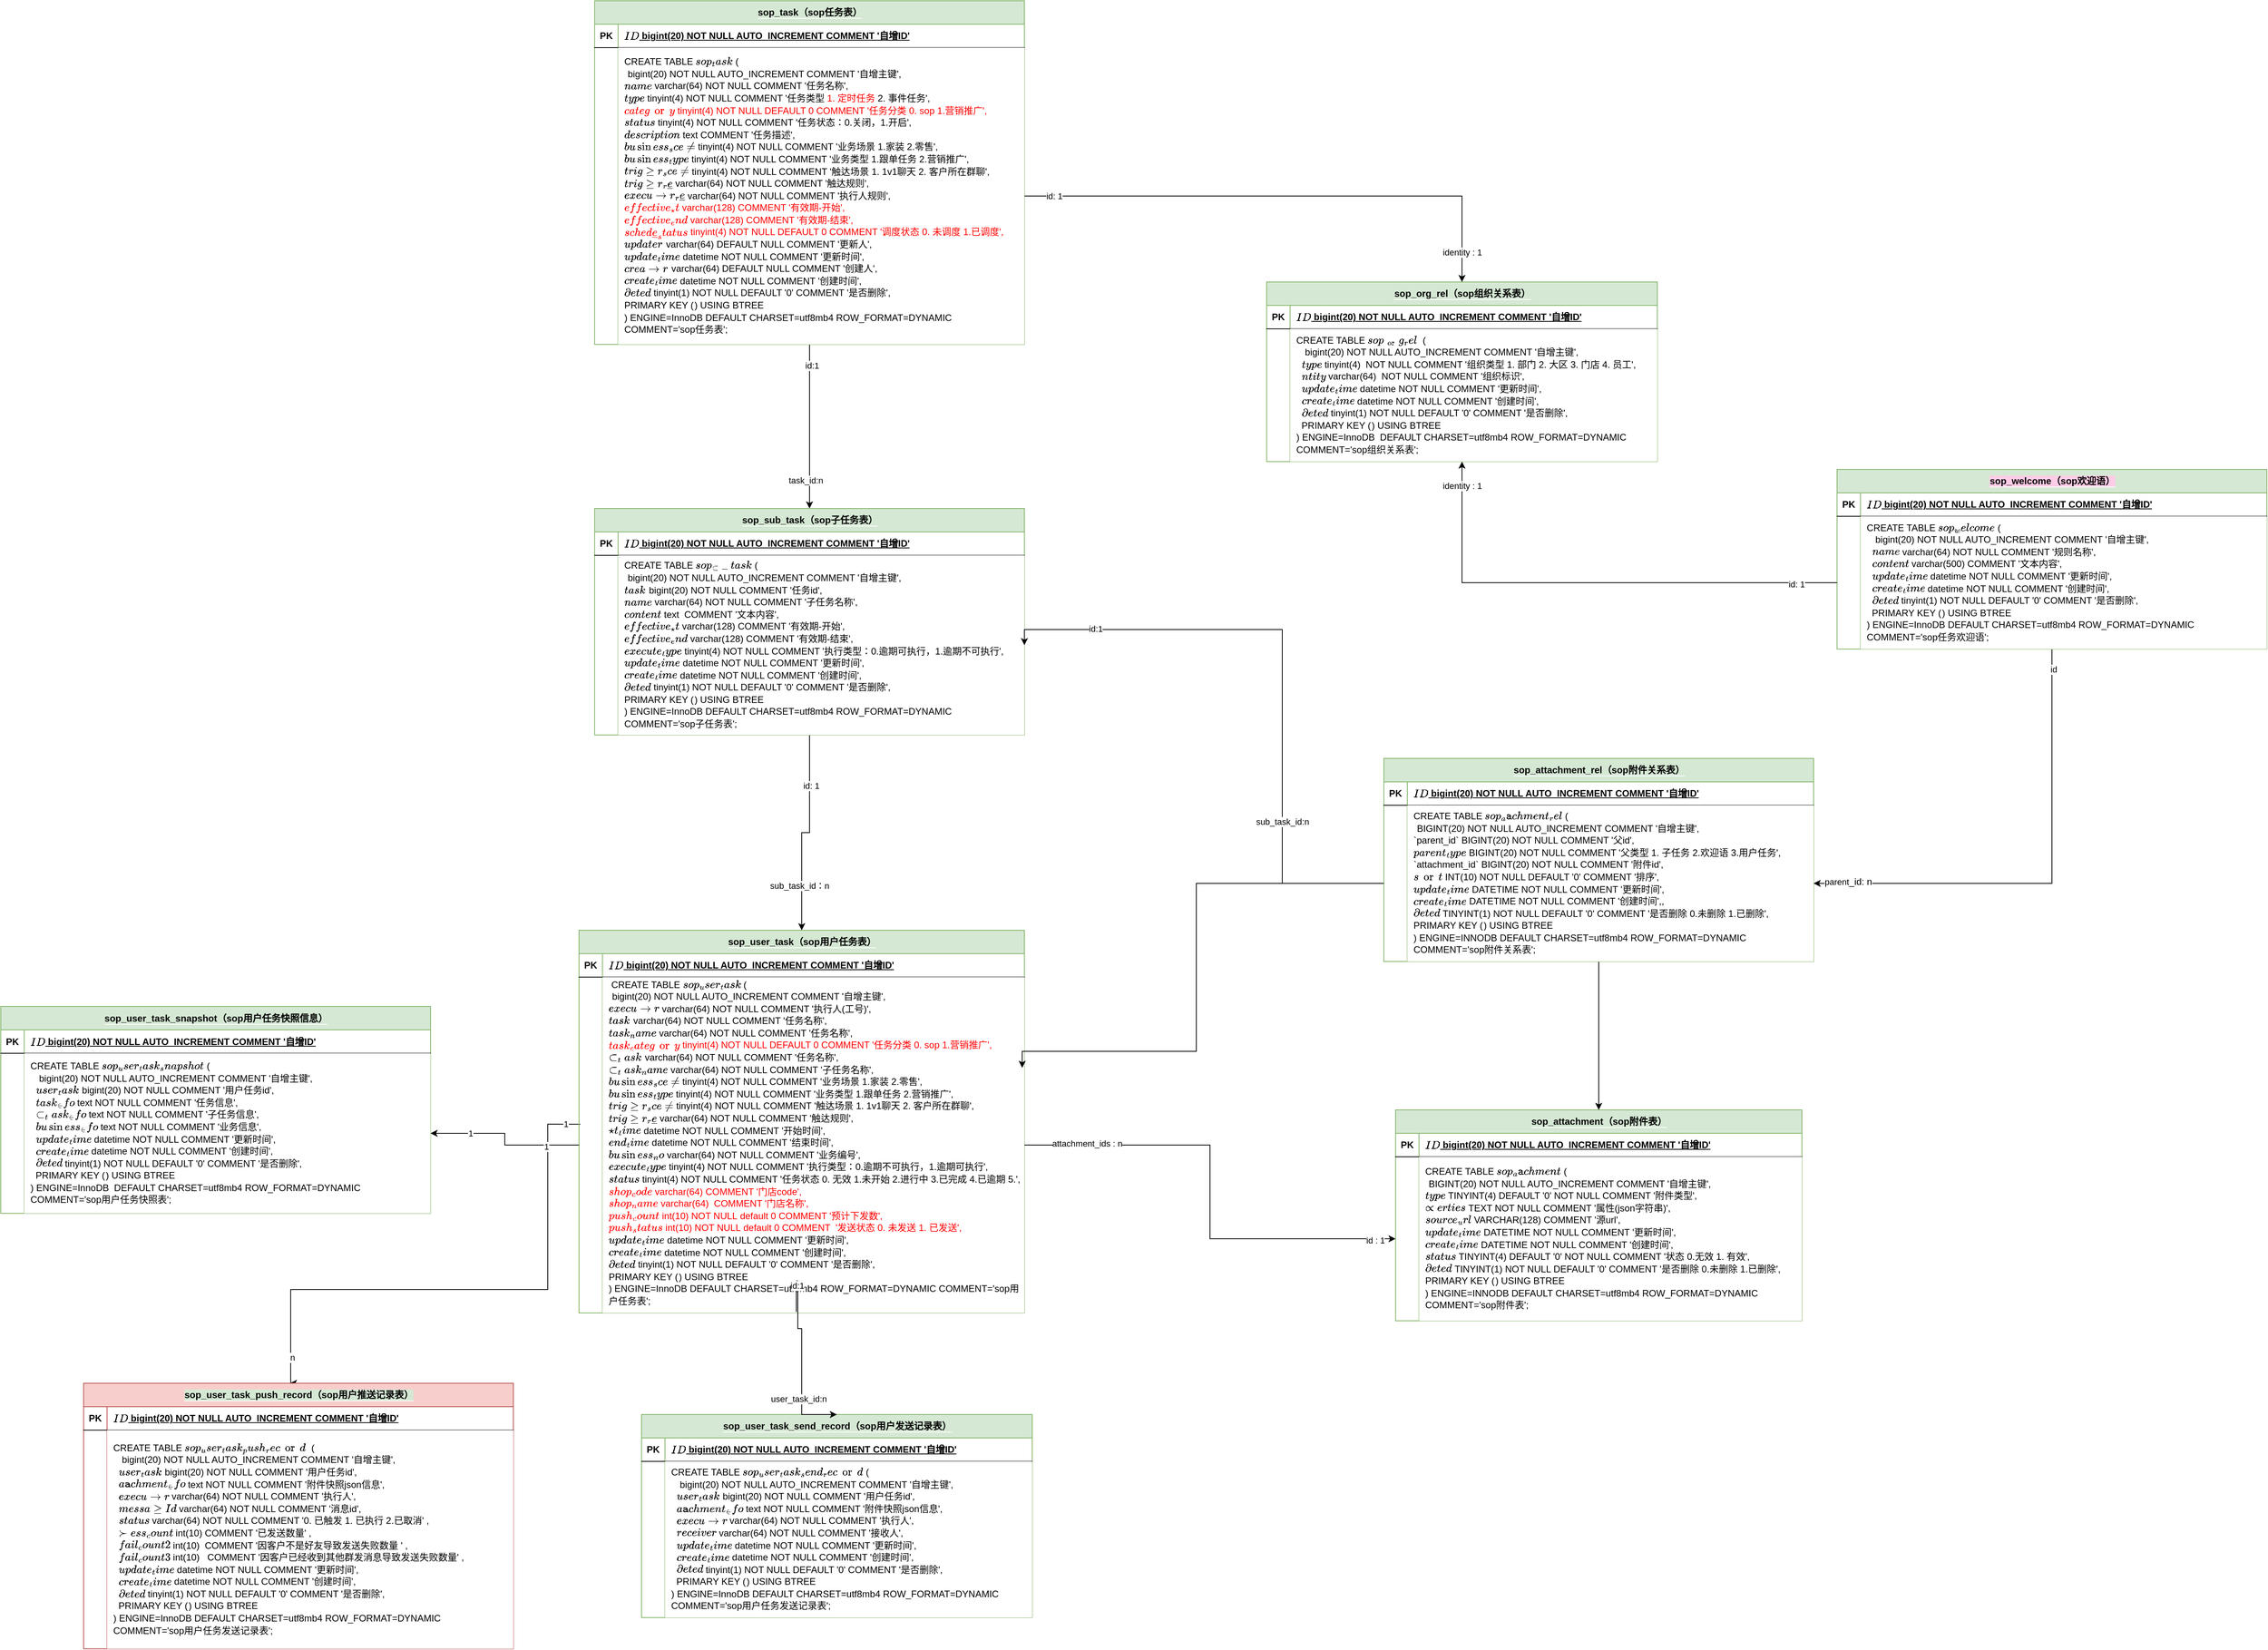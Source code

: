 <mxfile version="21.7.5" type="github">
  <diagram name="第 1 页" id="de748oIVJeChQEEVJ22J">
    <mxGraphModel dx="4430" dy="1894" grid="1" gridSize="10" guides="1" tooltips="1" connect="1" arrows="1" fold="1" page="1" pageScale="1" pageWidth="827" pageHeight="1169" math="0" shadow="0">
      <root>
        <mxCell id="0" />
        <mxCell id="1" parent="0" />
        <mxCell id="-qIdUn-uNaCTuJ1rHyCA-53" style="edgeStyle=orthogonalEdgeStyle;rounded=0;orthogonalLoop=1;jettySize=auto;html=1;entryX=0.5;entryY=0;entryDx=0;entryDy=0;" parent="1" source="-qIdUn-uNaCTuJ1rHyCA-1" target="-qIdUn-uNaCTuJ1rHyCA-15" edge="1">
          <mxGeometry relative="1" as="geometry" />
        </mxCell>
        <mxCell id="-qIdUn-uNaCTuJ1rHyCA-54" value="id:1" style="edgeLabel;html=1;align=center;verticalAlign=middle;resizable=0;points=[];" parent="-qIdUn-uNaCTuJ1rHyCA-53" vertex="1" connectable="0">
          <mxGeometry x="-0.752" y="3" relative="1" as="geometry">
            <mxPoint y="1" as="offset" />
          </mxGeometry>
        </mxCell>
        <mxCell id="-qIdUn-uNaCTuJ1rHyCA-55" value="task_id:n" style="edgeLabel;html=1;align=center;verticalAlign=middle;resizable=0;points=[];" parent="-qIdUn-uNaCTuJ1rHyCA-53" vertex="1" connectable="0">
          <mxGeometry x="0.507" y="-2" relative="1" as="geometry">
            <mxPoint x="-3" y="16" as="offset" />
          </mxGeometry>
        </mxCell>
        <mxCell id="-qIdUn-uNaCTuJ1rHyCA-1" value="&lt;span style=&quot;background-color: rgb(213, 232, 212);&quot;&gt;sop_task（sop任务表）&lt;/span&gt;" style="shape=table;startSize=30;container=1;collapsible=1;childLayout=tableLayout;fixedRows=1;rowLines=0;fontStyle=1;align=center;resizeLast=1;html=1;labelBackgroundColor=default;fillColor=#d5e8d4;strokeColor=#82b366;" parent="1" vertex="1">
          <mxGeometry x="-2240" y="-910" width="550" height="440" as="geometry" />
        </mxCell>
        <mxCell id="-qIdUn-uNaCTuJ1rHyCA-2" value="" style="shape=tableRow;horizontal=0;startSize=0;swimlaneHead=0;swimlaneBody=0;fillColor=none;collapsible=0;dropTarget=0;points=[[0,0.5],[1,0.5]];portConstraint=eastwest;top=0;left=0;right=0;bottom=1;" parent="-qIdUn-uNaCTuJ1rHyCA-1" vertex="1">
          <mxGeometry y="30" width="550" height="30" as="geometry" />
        </mxCell>
        <mxCell id="-qIdUn-uNaCTuJ1rHyCA-3" value="PK" style="shape=partialRectangle;connectable=0;fillColor=none;top=0;left=0;bottom=0;right=0;fontStyle=1;overflow=hidden;whiteSpace=wrap;html=1;" parent="-qIdUn-uNaCTuJ1rHyCA-2" vertex="1">
          <mxGeometry width="30" height="30" as="geometry">
            <mxRectangle width="30" height="30" as="alternateBounds" />
          </mxGeometry>
        </mxCell>
        <mxCell id="-qIdUn-uNaCTuJ1rHyCA-4" value="`ID` bigint(20) NOT NULL AUTO_INCREMENT COMMENT &#39;自增ID&#39;" style="shape=partialRectangle;connectable=0;fillColor=none;top=0;left=0;bottom=0;right=0;align=left;spacingLeft=6;fontStyle=5;overflow=hidden;whiteSpace=wrap;html=1;" parent="-qIdUn-uNaCTuJ1rHyCA-2" vertex="1">
          <mxGeometry x="30" width="520" height="30" as="geometry">
            <mxRectangle width="520" height="30" as="alternateBounds" />
          </mxGeometry>
        </mxCell>
        <mxCell id="-qIdUn-uNaCTuJ1rHyCA-5" value="" style="shape=tableRow;horizontal=0;startSize=0;swimlaneHead=0;swimlaneBody=0;fillColor=none;collapsible=0;dropTarget=0;points=[[0,0.5],[1,0.5]];portConstraint=eastwest;top=0;left=0;right=0;bottom=0;" parent="-qIdUn-uNaCTuJ1rHyCA-1" vertex="1">
          <mxGeometry y="60" width="550" height="380" as="geometry" />
        </mxCell>
        <mxCell id="-qIdUn-uNaCTuJ1rHyCA-6" value="" style="shape=partialRectangle;connectable=0;fillColor=none;top=0;left=0;bottom=0;right=0;editable=1;overflow=hidden;whiteSpace=wrap;html=1;" parent="-qIdUn-uNaCTuJ1rHyCA-5" vertex="1">
          <mxGeometry width="30" height="380" as="geometry">
            <mxRectangle width="30" height="380" as="alternateBounds" />
          </mxGeometry>
        </mxCell>
        <mxCell id="-qIdUn-uNaCTuJ1rHyCA-7" value="&lt;div style=&quot;line-height: 130%;&quot;&gt;&lt;div style=&quot;line-height: 130%;&quot;&gt;&lt;div style=&quot;line-height: 130%;&quot;&gt;&lt;div style=&quot;line-height: 130%;&quot;&gt;&lt;div style=&quot;line-height: 130%;&quot;&gt;&lt;div data-docx-has-block-data=&quot;false&quot; data-page-id=&quot;Co8VdgC0moM7NCxHO37cvej0neh&quot;&gt;&lt;div class=&quot;old-record-id-Ze5vdnJgfoNHqzxl2qscwm99n2c&quot; style=&quot;&quot;&gt;CREATE TABLE `sop_task` (&lt;br&gt;  `id` bigint(20) NOT NULL AUTO_INCREMENT COMMENT &#39;自增主键&#39;,&lt;br&gt;  `name` varchar(64) NOT NULL COMMENT &#39;任务名称&#39;,&lt;br&gt;  `type` tinyint(4)  NOT NULL COMMENT &#39;任务类型 &lt;font color=&quot;#ff0000&quot;&gt;1. 定时任务 &lt;/font&gt;2. 事件任务&#39;,&lt;/div&gt;&lt;div class=&quot;old-record-id-Ze5vdnJgfoNHqzxl2qscwm99n2c&quot; style=&quot;&quot;&gt;&lt;font color=&quot;#ff0000&quot;&gt;`category` tinyint(4) NOT NULL DEFAULT 0 COMMENT &#39;任务分类 0. sop 1.营销推广&#39;,&lt;/font&gt;&lt;br&gt;  `status` tinyint(4)  NOT NULL COMMENT &#39;任务状态：0.关闭，1.开启&#39;,&lt;br&gt;  `description` text COMMENT &#39;任务描述&#39;,&lt;br&gt;  `business_scene` tinyint(4) NOT NULL COMMENT &#39;业务场景 1.家装 2.零售&#39;,&lt;br&gt;  `business_type` tinyint(4) NOT NULL COMMENT &#39;业务类型 1.跟单任务 2.营销推广&#39;,&lt;br&gt;  `trigger_scene` tinyint(4) NOT NULL COMMENT &#39;触达场景 1. 1v1聊天 2. 客户所在群聊&#39;,&lt;br&gt;  `trigger_rule` varchar(64) NOT NULL COMMENT &#39;触达规则&#39;,&lt;br&gt;  `executor_rule` varchar(64) NOT NULL COMMENT &#39;执行人规则&#39;,&lt;/div&gt;&lt;div class=&quot;old-record-id-Ze5vdnJgfoNHqzxl2qscwm99n2c&quot; style=&quot;&quot;&gt;&lt;font color=&quot;#ff0000&quot;&gt;`effective_start` varchar(128) COMMENT &#39;有效期-开始&#39;,&lt;br style=&quot;border-color: var(--border-color);&quot;&gt;`effective_end` varchar(128) COMMENT &#39;有效期-结束&#39;,&lt;/font&gt;&lt;br&gt;&lt;/div&gt;&lt;div class=&quot;old-record-id-Ze5vdnJgfoNHqzxl2qscwm99n2c&quot; style=&quot;&quot;&gt;&lt;font color=&quot;#ff0000&quot;&gt;`schedule_status`&amp;nbsp;tinyint(4)&lt;span style=&quot;background-color: initial;&quot;&gt;&amp;nbsp;NOT NULL DEFAULT 0 COMMENT &#39;调度状态 0. 未调度 1.已调度&#39;,&lt;/span&gt;&lt;/font&gt;&lt;/div&gt;&lt;div class=&quot;old-record-id-Ze5vdnJgfoNHqzxl2qscwm99n2c&quot; style=&quot;&quot;&gt;  `updater_id` varchar(64) DEFAULT NULL COMMENT &#39;更新人&#39;,&lt;br&gt;  `update_time` datetime NOT NULL COMMENT &#39;更新时间&#39;,&lt;br&gt;  `creator_id` varchar(64) DEFAULT NULL COMMENT &#39;创建人&#39;,&lt;br&gt;  `create_time` datetime NOT NULL COMMENT &#39;创建时间&#39;,&lt;br&gt;  `deleted` tinyint(1) NOT NULL DEFAULT &#39;0&#39; COMMENT &#39;是否删除&#39;,&lt;br&gt;  PRIMARY KEY (`id`) USING BTREE&lt;br&gt;) ENGINE=InnoDB  DEFAULT CHARSET=utf8mb4 ROW_FORMAT=DYNAMIC COMMENT=&#39;sop任务表&#39;;&lt;/div&gt;&lt;/div&gt;&lt;/div&gt;&lt;/div&gt;&lt;/div&gt;&lt;/div&gt;&lt;/div&gt;" style="shape=partialRectangle;connectable=0;fillColor=default;top=0;left=0;bottom=0;right=0;align=left;spacingLeft=6;overflow=hidden;whiteSpace=wrap;html=1;" parent="-qIdUn-uNaCTuJ1rHyCA-5" vertex="1">
          <mxGeometry x="30" width="520" height="380" as="geometry">
            <mxRectangle width="520" height="380" as="alternateBounds" />
          </mxGeometry>
        </mxCell>
        <mxCell id="-qIdUn-uNaCTuJ1rHyCA-63" style="edgeStyle=orthogonalEdgeStyle;rounded=0;orthogonalLoop=1;jettySize=auto;html=1;entryX=0.5;entryY=0;entryDx=0;entryDy=0;" parent="1" source="-qIdUn-uNaCTuJ1rHyCA-15" target="-qIdUn-uNaCTuJ1rHyCA-29" edge="1">
          <mxGeometry relative="1" as="geometry" />
        </mxCell>
        <mxCell id="-qIdUn-uNaCTuJ1rHyCA-65" value="id: 1" style="edgeLabel;html=1;align=center;verticalAlign=middle;resizable=0;points=[];" parent="-qIdUn-uNaCTuJ1rHyCA-63" vertex="1" connectable="0">
          <mxGeometry x="-0.502" y="2" relative="1" as="geometry">
            <mxPoint as="offset" />
          </mxGeometry>
        </mxCell>
        <mxCell id="-qIdUn-uNaCTuJ1rHyCA-66" value="sub_task_id：n" style="edgeLabel;html=1;align=center;verticalAlign=middle;resizable=0;points=[];" parent="-qIdUn-uNaCTuJ1rHyCA-63" vertex="1" connectable="0">
          <mxGeometry x="0.563" y="-3" relative="1" as="geometry">
            <mxPoint as="offset" />
          </mxGeometry>
        </mxCell>
        <mxCell id="-qIdUn-uNaCTuJ1rHyCA-15" value="&lt;span style=&quot;background-color: rgb(213, 232, 212);&quot;&gt;sop_sub_task（sop子任务表）&lt;/span&gt;" style="shape=table;startSize=30;container=1;collapsible=1;childLayout=tableLayout;fixedRows=1;rowLines=0;fontStyle=1;align=center;resizeLast=1;html=1;labelBackgroundColor=default;fillColor=#d5e8d4;strokeColor=#82b366;" parent="1" vertex="1">
          <mxGeometry x="-2240" y="-260" width="550" height="290.0" as="geometry" />
        </mxCell>
        <mxCell id="-qIdUn-uNaCTuJ1rHyCA-16" value="" style="shape=tableRow;horizontal=0;startSize=0;swimlaneHead=0;swimlaneBody=0;fillColor=none;collapsible=0;dropTarget=0;points=[[0,0.5],[1,0.5]];portConstraint=eastwest;top=0;left=0;right=0;bottom=1;" parent="-qIdUn-uNaCTuJ1rHyCA-15" vertex="1">
          <mxGeometry y="30" width="550" height="30" as="geometry" />
        </mxCell>
        <mxCell id="-qIdUn-uNaCTuJ1rHyCA-17" value="PK" style="shape=partialRectangle;connectable=0;fillColor=none;top=0;left=0;bottom=0;right=0;fontStyle=1;overflow=hidden;whiteSpace=wrap;html=1;" parent="-qIdUn-uNaCTuJ1rHyCA-16" vertex="1">
          <mxGeometry width="30" height="30" as="geometry">
            <mxRectangle width="30" height="30" as="alternateBounds" />
          </mxGeometry>
        </mxCell>
        <mxCell id="-qIdUn-uNaCTuJ1rHyCA-18" value="`ID` bigint(20) NOT NULL AUTO_INCREMENT COMMENT &#39;自增ID&#39;" style="shape=partialRectangle;connectable=0;fillColor=none;top=0;left=0;bottom=0;right=0;align=left;spacingLeft=6;fontStyle=5;overflow=hidden;whiteSpace=wrap;html=1;" parent="-qIdUn-uNaCTuJ1rHyCA-16" vertex="1">
          <mxGeometry x="30" width="520" height="30" as="geometry">
            <mxRectangle width="520" height="30" as="alternateBounds" />
          </mxGeometry>
        </mxCell>
        <mxCell id="-qIdUn-uNaCTuJ1rHyCA-19" value="" style="shape=tableRow;horizontal=0;startSize=0;swimlaneHead=0;swimlaneBody=0;fillColor=none;collapsible=0;dropTarget=0;points=[[0,0.5],[1,0.5]];portConstraint=eastwest;top=0;left=0;right=0;bottom=0;" parent="-qIdUn-uNaCTuJ1rHyCA-15" vertex="1">
          <mxGeometry y="60" width="550" height="230" as="geometry" />
        </mxCell>
        <mxCell id="-qIdUn-uNaCTuJ1rHyCA-20" value="" style="shape=partialRectangle;connectable=0;fillColor=none;top=0;left=0;bottom=0;right=0;editable=1;overflow=hidden;whiteSpace=wrap;html=1;" parent="-qIdUn-uNaCTuJ1rHyCA-19" vertex="1">
          <mxGeometry width="30" height="230" as="geometry">
            <mxRectangle width="30" height="230" as="alternateBounds" />
          </mxGeometry>
        </mxCell>
        <mxCell id="-qIdUn-uNaCTuJ1rHyCA-21" value="&lt;div style=&quot;line-height: 130%;&quot;&gt;&lt;div style=&quot;line-height: 130%;&quot;&gt;&lt;div style=&quot;line-height: 130%;&quot;&gt;&lt;div style=&quot;line-height: 130%;&quot;&gt;&lt;div style=&quot;line-height: 130%;&quot;&gt;&lt;div style=&quot;line-height: 130%;&quot;&gt;&lt;div style=&quot;line-height: 130%;&quot;&gt;&lt;div data-docx-has-block-data=&quot;false&quot; data-page-id=&quot;Co8VdgC0moM7NCxHO37cvej0neh&quot;&gt;&lt;div class=&quot;old-record-id-Ze5vdnJgfoNHqzxl2qscwm99n2c&quot; style=&quot;&quot;&gt;CREATE TABLE `sop_sub_task` (&lt;br&gt;  `id` bigint(20) NOT NULL AUTO_INCREMENT COMMENT &#39;自增主键&#39;,&lt;br&gt;  `task_id` bigint(20) NOT NULL COMMENT &#39;任务id&#39;,&lt;br&gt;  `name` varchar(64) NOT NULL COMMENT &#39;子任务名称&#39;,&lt;br&gt;  `content` text&amp;nbsp; COMMENT &#39;文本内容&#39;,&lt;br&gt;  `effective_start` varchar(128) COMMENT &#39;有效期-开始&#39;,&lt;br&gt;  `effective_end` varchar(128) COMMENT &#39;有效期-结束&#39;,&lt;br&gt;  `execute_type` tinyint(4)  NOT NULL COMMENT &#39;执行类型：0.逾期可执行，1.逾期不可执行&#39;,&lt;br&gt;  `update_time` datetime NOT NULL COMMENT &#39;更新时间&#39;,&lt;br&gt;  `create_time` datetime NOT NULL COMMENT &#39;创建时间&#39;,&lt;br&gt;  `deleted` tinyint(1) NOT NULL DEFAULT &#39;0&#39; COMMENT &#39;是否删除&#39;,&lt;br&gt;  PRIMARY KEY (`id`) USING BTREE&lt;br&gt;) ENGINE=InnoDB DEFAULT CHARSET=utf8mb4 ROW_FORMAT=DYNAMIC COMMENT=&#39;sop子任务表&#39;;&lt;/div&gt;&lt;/div&gt;&lt;/div&gt;&lt;/div&gt;&lt;/div&gt;&lt;/div&gt;&lt;/div&gt;&lt;/div&gt;&lt;/div&gt;" style="shape=partialRectangle;connectable=0;fillColor=default;top=0;left=0;bottom=0;right=0;align=left;spacingLeft=6;overflow=hidden;whiteSpace=wrap;html=1;" parent="-qIdUn-uNaCTuJ1rHyCA-19" vertex="1">
          <mxGeometry x="30" width="520" height="230" as="geometry">
            <mxRectangle width="520" height="230" as="alternateBounds" />
          </mxGeometry>
        </mxCell>
        <mxCell id="-qIdUn-uNaCTuJ1rHyCA-128" style="edgeStyle=orthogonalEdgeStyle;rounded=0;orthogonalLoop=1;jettySize=auto;html=1;entryX=0.5;entryY=0;entryDx=0;entryDy=0;" parent="1" source="-qIdUn-uNaCTuJ1rHyCA-22" target="-qIdUn-uNaCTuJ1rHyCA-121" edge="1">
          <mxGeometry relative="1" as="geometry" />
        </mxCell>
        <mxCell id="-qIdUn-uNaCTuJ1rHyCA-22" value="&lt;span style=&quot;background-color: rgb(213, 232, 212);&quot;&gt;sop_attachment_rel（sop附件关系表）&lt;/span&gt;" style="shape=table;startSize=30;container=1;collapsible=1;childLayout=tableLayout;fixedRows=1;rowLines=0;fontStyle=1;align=center;resizeLast=1;html=1;labelBackgroundColor=default;fillColor=#d5e8d4;strokeColor=#82b366;" parent="1" vertex="1">
          <mxGeometry x="-1230" y="60" width="550" height="260" as="geometry" />
        </mxCell>
        <mxCell id="-qIdUn-uNaCTuJ1rHyCA-23" value="" style="shape=tableRow;horizontal=0;startSize=0;swimlaneHead=0;swimlaneBody=0;fillColor=none;collapsible=0;dropTarget=0;points=[[0,0.5],[1,0.5]];portConstraint=eastwest;top=0;left=0;right=0;bottom=1;" parent="-qIdUn-uNaCTuJ1rHyCA-22" vertex="1">
          <mxGeometry y="30" width="550" height="30" as="geometry" />
        </mxCell>
        <mxCell id="-qIdUn-uNaCTuJ1rHyCA-24" value="PK" style="shape=partialRectangle;connectable=0;fillColor=none;top=0;left=0;bottom=0;right=0;fontStyle=1;overflow=hidden;whiteSpace=wrap;html=1;" parent="-qIdUn-uNaCTuJ1rHyCA-23" vertex="1">
          <mxGeometry width="30" height="30" as="geometry">
            <mxRectangle width="30" height="30" as="alternateBounds" />
          </mxGeometry>
        </mxCell>
        <mxCell id="-qIdUn-uNaCTuJ1rHyCA-25" value="`ID` bigint(20) NOT NULL AUTO_INCREMENT COMMENT &#39;自增ID&#39;" style="shape=partialRectangle;connectable=0;fillColor=none;top=0;left=0;bottom=0;right=0;align=left;spacingLeft=6;fontStyle=5;overflow=hidden;whiteSpace=wrap;html=1;" parent="-qIdUn-uNaCTuJ1rHyCA-23" vertex="1">
          <mxGeometry x="30" width="520" height="30" as="geometry">
            <mxRectangle width="520" height="30" as="alternateBounds" />
          </mxGeometry>
        </mxCell>
        <mxCell id="-qIdUn-uNaCTuJ1rHyCA-26" value="" style="shape=tableRow;horizontal=0;startSize=0;swimlaneHead=0;swimlaneBody=0;fillColor=none;collapsible=0;dropTarget=0;points=[[0,0.5],[1,0.5]];portConstraint=eastwest;top=0;left=0;right=0;bottom=0;" parent="-qIdUn-uNaCTuJ1rHyCA-22" vertex="1">
          <mxGeometry y="60" width="550" height="200" as="geometry" />
        </mxCell>
        <mxCell id="-qIdUn-uNaCTuJ1rHyCA-27" value="" style="shape=partialRectangle;connectable=0;fillColor=none;top=0;left=0;bottom=0;right=0;editable=1;overflow=hidden;whiteSpace=wrap;html=1;" parent="-qIdUn-uNaCTuJ1rHyCA-26" vertex="1">
          <mxGeometry width="30" height="200" as="geometry">
            <mxRectangle width="30" height="200" as="alternateBounds" />
          </mxGeometry>
        </mxCell>
        <mxCell id="-qIdUn-uNaCTuJ1rHyCA-28" value="&lt;div style=&quot;line-height: 130%;&quot;&gt;&lt;div style=&quot;line-height: 130%;&quot;&gt;&lt;div style=&quot;line-height: 130%;&quot;&gt;&lt;div style=&quot;line-height: 130%;&quot;&gt;&lt;div style=&quot;line-height: 130%;&quot;&gt;&lt;div style=&quot;line-height: 130%;&quot;&gt;&lt;div style=&quot;line-height: 130%;&quot;&gt;&lt;div style=&quot;line-height: 130%;&quot;&gt;&lt;div&gt;CREATE TABLE `sop_attachment_rel` (&lt;span style=&quot;&quot; data-eleid=&quot;2&quot; class=&quot;text-only&quot;&gt;&lt;br&gt;&lt;/span&gt;&lt;span style=&quot;&quot; data-eleid=&quot;5&quot; class=&quot;text-only&quot;&gt;  `id` BIGINT(20) NOT NULL AUTO_INCREMENT COMMENT &#39;自增主键&#39;,&lt;/span&gt;&lt;span style=&quot;&quot; data-eleid=&quot;4&quot; class=&quot;text-only&quot;&gt;&lt;br&gt;&lt;/span&gt;  `&lt;span style=&quot;background-color: initial;&quot;&gt;parent&lt;/span&gt;&lt;span style=&quot;background-color: initial;&quot;&gt;_id` BIGINT(20) NOT NULL COMMENT &#39;父id&#39;,&lt;/span&gt;&lt;/div&gt;&lt;div&gt;&lt;span style=&quot;&quot; data-eleid=&quot;6&quot; class=&quot;text-only&quot;&gt;`parent_type` BIGINT(20) NOT NULL COMMENT &#39;父类型 1. 子任务 2.欢迎语 3.用户任务&#39;,&lt;/span&gt;&lt;/div&gt;&lt;div&gt;&lt;div style=&quot;border-color: var(--border-color);&quot;&gt;`&lt;span style=&quot;border-color: var(--border-color); background-color: initial;&quot;&gt;attachment_id` BIGINT(20) NOT NULL COMMENT &#39;附件id&#39;,&lt;/span&gt;&lt;/div&gt;&lt;/div&gt;&lt;div&gt;&lt;span style=&quot;&quot; data-eleid=&quot;15&quot; class=&quot;text-only&quot;&gt;  `sort` INT(10) NOT NULL DEFAULT &#39;0&#39; COMMENT &#39;排序&#39;,&lt;/span&gt;&lt;span style=&quot;&quot; data-eleid=&quot;14&quot; class=&quot;text-only&quot;&gt;&lt;br&gt;&lt;/span&gt;&lt;span style=&quot;&quot; data-eleid=&quot;17&quot; class=&quot;text-only&quot;&gt;  `update_time` DATETIME NOT NULL COMMENT &#39;更新时间&#39;,&lt;/span&gt;&lt;span style=&quot;&quot; data-eleid=&quot;16&quot; class=&quot;text-only&quot;&gt;&lt;br&gt;&lt;/span&gt;&lt;span style=&quot;&quot; data-eleid=&quot;19&quot; class=&quot;text-only&quot;&gt;  `create_time` DATETIME NOT NULL COMMENT &#39;创建时间&#39;,&lt;/span&gt;&lt;span style=&quot;background-color: initial;&quot;&gt;,&lt;/span&gt;&lt;/div&gt;&lt;div&gt;&lt;span style=&quot;&quot; data-eleid=&quot;21&quot; class=&quot;text-only&quot;&gt;  `deleted` TINYINT(1) NOT NULL DEFAULT &#39;0&#39; COMMENT &#39;是否删除 0.未删除 1.已删除&#39;,&lt;/span&gt;&lt;span style=&quot;&quot; data-eleid=&quot;20&quot; class=&quot;text-only&quot;&gt;&lt;br&gt;&lt;/span&gt;&lt;span style=&quot;&quot; data-eleid=&quot;23&quot; class=&quot;text-only&quot;&gt;  PRIMARY KEY (`id`) USING BTREE&lt;/span&gt;&lt;span style=&quot;&quot; data-eleid=&quot;22&quot; class=&quot;text-only&quot;&gt;&lt;br&gt;&lt;/span&gt;&lt;span style=&quot;&quot; data-eleid=&quot;25&quot; class=&quot;text-only&quot;&gt;) ENGINE=INNODB DEFAULT CHARSET=utf8mb4 ROW_FORMAT=DYNAMIC COMMENT=&#39;sop附件关系表&#39;;&lt;/span&gt;&lt;/div&gt;&lt;/div&gt;&lt;/div&gt;&lt;/div&gt;&lt;/div&gt;&lt;/div&gt;&lt;/div&gt;&lt;/div&gt;&lt;/div&gt;" style="shape=partialRectangle;connectable=0;fillColor=default;top=0;left=0;bottom=0;right=0;align=left;spacingLeft=6;overflow=hidden;whiteSpace=wrap;html=1;" parent="-qIdUn-uNaCTuJ1rHyCA-26" vertex="1">
          <mxGeometry x="30" width="520" height="200" as="geometry">
            <mxRectangle width="520" height="200" as="alternateBounds" />
          </mxGeometry>
        </mxCell>
        <mxCell id="UYjbk8Sjyj7AEr8rDe-M-9" style="edgeStyle=orthogonalEdgeStyle;rounded=0;orthogonalLoop=1;jettySize=auto;html=1;exitX=0.003;exitY=0.438;exitDx=0;exitDy=0;exitPerimeter=0;" edge="1" parent="1" source="-qIdUn-uNaCTuJ1rHyCA-33">
          <mxGeometry relative="1" as="geometry">
            <mxPoint x="-2300" y="525" as="sourcePoint" />
            <mxPoint x="-2630" y="860" as="targetPoint" />
            <Array as="points">
              <mxPoint x="-2300" y="528" />
              <mxPoint x="-2300" y="740" />
              <mxPoint x="-2629" y="740" />
              <mxPoint x="-2629" y="860" />
            </Array>
          </mxGeometry>
        </mxCell>
        <mxCell id="UYjbk8Sjyj7AEr8rDe-M-10" value="1" style="edgeLabel;html=1;align=center;verticalAlign=middle;resizable=0;points=[];" vertex="1" connectable="0" parent="UYjbk8Sjyj7AEr8rDe-M-9">
          <mxGeometry x="-0.946" y="-1" relative="1" as="geometry">
            <mxPoint as="offset" />
          </mxGeometry>
        </mxCell>
        <mxCell id="UYjbk8Sjyj7AEr8rDe-M-11" value="n" style="edgeLabel;html=1;align=center;verticalAlign=middle;resizable=0;points=[];" vertex="1" connectable="0" parent="UYjbk8Sjyj7AEr8rDe-M-9">
          <mxGeometry x="0.904" y="2" relative="1" as="geometry">
            <mxPoint as="offset" />
          </mxGeometry>
        </mxCell>
        <mxCell id="-qIdUn-uNaCTuJ1rHyCA-29" value="&lt;span style=&quot;background-color: rgb(213, 232, 212);&quot;&gt;sop_user_task（sop用户任务表）&lt;/span&gt;" style="shape=table;startSize=30;container=1;collapsible=1;childLayout=tableLayout;fixedRows=1;rowLines=0;fontStyle=1;align=center;resizeLast=1;html=1;labelBackgroundColor=default;fillColor=#d5e8d4;strokeColor=#82b366;" parent="1" vertex="1">
          <mxGeometry x="-2260" y="280" width="570" height="490" as="geometry" />
        </mxCell>
        <mxCell id="-qIdUn-uNaCTuJ1rHyCA-30" value="" style="shape=tableRow;horizontal=0;startSize=0;swimlaneHead=0;swimlaneBody=0;fillColor=none;collapsible=0;dropTarget=0;points=[[0,0.5],[1,0.5]];portConstraint=eastwest;top=0;left=0;right=0;bottom=1;" parent="-qIdUn-uNaCTuJ1rHyCA-29" vertex="1">
          <mxGeometry y="30" width="570" height="30" as="geometry" />
        </mxCell>
        <mxCell id="-qIdUn-uNaCTuJ1rHyCA-31" value="PK" style="shape=partialRectangle;connectable=0;fillColor=none;top=0;left=0;bottom=0;right=0;fontStyle=1;overflow=hidden;whiteSpace=wrap;html=1;" parent="-qIdUn-uNaCTuJ1rHyCA-30" vertex="1">
          <mxGeometry width="30" height="30" as="geometry">
            <mxRectangle width="30" height="30" as="alternateBounds" />
          </mxGeometry>
        </mxCell>
        <mxCell id="-qIdUn-uNaCTuJ1rHyCA-32" value="`ID` bigint(20) NOT NULL AUTO_INCREMENT COMMENT &#39;自增ID&#39;" style="shape=partialRectangle;connectable=0;fillColor=none;top=0;left=0;bottom=0;right=0;align=left;spacingLeft=6;fontStyle=5;overflow=hidden;whiteSpace=wrap;html=1;" parent="-qIdUn-uNaCTuJ1rHyCA-30" vertex="1">
          <mxGeometry x="30" width="540" height="30" as="geometry">
            <mxRectangle width="540" height="30" as="alternateBounds" />
          </mxGeometry>
        </mxCell>
        <mxCell id="-qIdUn-uNaCTuJ1rHyCA-33" value="" style="shape=tableRow;horizontal=0;startSize=0;swimlaneHead=0;swimlaneBody=0;fillColor=none;collapsible=0;dropTarget=0;points=[[0,0.5],[1,0.5]];portConstraint=eastwest;top=0;left=0;right=0;bottom=0;" parent="-qIdUn-uNaCTuJ1rHyCA-29" vertex="1">
          <mxGeometry y="60" width="570" height="430" as="geometry" />
        </mxCell>
        <mxCell id="-qIdUn-uNaCTuJ1rHyCA-34" value="" style="shape=partialRectangle;connectable=0;fillColor=none;top=0;left=0;bottom=0;right=0;editable=1;overflow=hidden;whiteSpace=wrap;html=1;" parent="-qIdUn-uNaCTuJ1rHyCA-33" vertex="1">
          <mxGeometry width="30" height="430" as="geometry">
            <mxRectangle width="30" height="430" as="alternateBounds" />
          </mxGeometry>
        </mxCell>
        <mxCell id="-qIdUn-uNaCTuJ1rHyCA-35" value="&lt;div style=&quot;line-height: 130%;&quot;&gt;&lt;div style=&quot;line-height: 130%;&quot;&gt;&lt;div style=&quot;line-height: 130%;&quot;&gt;&lt;div style=&quot;line-height: 130%;&quot;&gt;&lt;div style=&quot;line-height: 130%;&quot;&gt;&lt;div style=&quot;line-height: 130%;&quot;&gt;&lt;div style=&quot;line-height: 130%;&quot;&gt;&lt;div style=&quot;line-height: 130%;&quot;&gt;&lt;div data-docx-has-block-data=&quot;false&quot; data-page-id=&quot;Co8VdgC0moM7NCxHO37cvej0neh&quot;&gt;&lt;div class=&quot;old-record-id-Ze5vdnJgfoNHqzxl2qscwm99n2c&quot; style=&quot;&quot;&gt;&lt;div class=&quot;old-record-id-Ze5vdnJgfoNHqzxl2qscwm99n2c&quot;&gt;&amp;nbsp;CREATE TABLE `sop_user_task` (&lt;/div&gt;&lt;div class=&quot;old-record-id-Ze5vdnJgfoNHqzxl2qscwm99n2c&quot;&gt;`id` bigint(20) NOT NULL AUTO_INCREMENT COMMENT &#39;自增主键&#39;,&lt;/div&gt;&lt;div class=&quot;old-record-id-Ze5vdnJgfoNHqzxl2qscwm99n2c&quot;&gt;`executor` varchar(64) NOT NULL COMMENT &#39;执行人(工号)&#39;,&lt;/div&gt;&lt;div class=&quot;old-record-id-Ze5vdnJgfoNHqzxl2qscwm99n2c&quot;&gt;`task_id` varchar(64) NOT NULL COMMENT &#39;任务名称&#39;,&lt;/div&gt;&lt;div class=&quot;old-record-id-Ze5vdnJgfoNHqzxl2qscwm99n2c&quot;&gt;`task_name` varchar(64) NOT NULL COMMENT &#39;任务名称&#39;,&lt;/div&gt;&lt;div class=&quot;old-record-id-Ze5vdnJgfoNHqzxl2qscwm99n2c&quot;&gt;&lt;font color=&quot;#ff0000&quot;&gt;`task_category` tinyint(4) NOT NULL DEFAULT 0 COMMENT &#39;任务分类 0. sop 1.营销推广&#39;,&lt;/font&gt;&lt;br&gt;&lt;/div&gt;&lt;div class=&quot;old-record-id-Ze5vdnJgfoNHqzxl2qscwm99n2c&quot;&gt;`sub_task_id` varchar(64) NOT NULL COMMENT &#39;任务名称&#39;,&lt;/div&gt;&lt;div class=&quot;old-record-id-Ze5vdnJgfoNHqzxl2qscwm99n2c&quot;&gt;`sub_task_name` varchar(64) NOT NULL COMMENT &#39;子任务名称&#39;,&lt;/div&gt;&lt;div class=&quot;old-record-id-Ze5vdnJgfoNHqzxl2qscwm99n2c&quot;&gt;`business_scene` tinyint(4) NOT NULL COMMENT &#39;业务场景 1.家装 2.零售&#39;,&lt;/div&gt;&lt;div class=&quot;old-record-id-Ze5vdnJgfoNHqzxl2qscwm99n2c&quot;&gt;`business_type` tinyint(4) NOT NULL COMMENT &#39;业务类型 1.跟单任务 2.营销推广&#39;,&lt;/div&gt;&lt;div class=&quot;old-record-id-Ze5vdnJgfoNHqzxl2qscwm99n2c&quot;&gt;`trigger_scene` tinyint(4) NOT NULL COMMENT &#39;触达场景 1. 1v1聊天 2. 客户所在群聊&#39;,&lt;/div&gt;&lt;div class=&quot;old-record-id-Ze5vdnJgfoNHqzxl2qscwm99n2c&quot;&gt;`trigger_rule` varchar(64) NOT NULL COMMENT &#39;触达规则&#39;,&lt;/div&gt;&lt;div class=&quot;old-record-id-Ze5vdnJgfoNHqzxl2qscwm99n2c&quot;&gt;`start_time ` datetime NOT NULL COMMENT &#39;开始时间&#39;,&lt;/div&gt;&lt;div class=&quot;old-record-id-Ze5vdnJgfoNHqzxl2qscwm99n2c&quot;&gt;`end_time ` datetime NOT NULL COMMENT &#39;结束时间&#39;,&lt;/div&gt;&lt;div class=&quot;old-record-id-Ze5vdnJgfoNHqzxl2qscwm99n2c&quot;&gt;`business_no` varchar(64) NOT NULL COMMENT &#39;业务编号&#39;,&lt;/div&gt;&lt;div class=&quot;old-record-id-Ze5vdnJgfoNHqzxl2qscwm99n2c&quot;&gt;`execute_type` tinyint(4) NOT NULL COMMENT &#39;执行类型：0.逾期不可执行，1.逾期可执行&#39;,&lt;/div&gt;&lt;div class=&quot;old-record-id-Ze5vdnJgfoNHqzxl2qscwm99n2c&quot;&gt;`status` tinyint(4) NOT NULL COMMENT &#39;任务状态 0. 无效 1.未开始 2.进行中 3.已完成 4.已逾期 5.&#39;,&lt;/div&gt;&lt;div class=&quot;old-record-id-Ze5vdnJgfoNHqzxl2qscwm99n2c&quot;&gt;&lt;font color=&quot;#ff0000&quot;&gt;`shop_code` varchar(64)&amp;nbsp;COMMENT &#39;门店code&#39;,&lt;br&gt;&lt;/font&gt;&lt;/div&gt;&lt;div class=&quot;old-record-id-Ze5vdnJgfoNHqzxl2qscwm99n2c&quot;&gt;&lt;font color=&quot;#ff0000&quot;&gt;`shop_name` varchar(64)&amp;nbsp; COMMENT &#39;门店名称&#39;,&lt;/font&gt;&lt;/div&gt;&lt;div class=&quot;old-record-id-Ze5vdnJgfoNHqzxl2qscwm99n2c&quot;&gt;&lt;font color=&quot;#ff0000&quot;&gt;`push_count` int(10)&amp;nbsp;NOT NULL&lt;span style=&quot;background-color: initial;&quot;&gt;&amp;nbsp;default 0 COMMENT &#39;预计下发数&#39;,&lt;/span&gt;&lt;/font&gt;&lt;/div&gt;&lt;div class=&quot;old-record-id-Ze5vdnJgfoNHqzxl2qscwm99n2c&quot;&gt;&lt;font color=&quot;#ff0000&quot;&gt;`push_status` int(10)&amp;nbsp;NOT NULL&lt;span style=&quot;border-color: var(--border-color); background-color: initial;&quot;&gt;&amp;nbsp;&lt;/span&gt;default 0&amp;nbsp;&lt;span style=&quot;background-color: initial;&quot;&gt;COMMENT&amp;nbsp; &#39;发送状态 0. 未发送 1. 已发送&#39;,&lt;/span&gt;&lt;/font&gt;&lt;/div&gt;&lt;div class=&quot;old-record-id-Ze5vdnJgfoNHqzxl2qscwm99n2c&quot;&gt;`update_time` datetime NOT NULL COMMENT &#39;更新时间&#39;,&lt;/div&gt;&lt;div class=&quot;old-record-id-Ze5vdnJgfoNHqzxl2qscwm99n2c&quot;&gt;`create_time` datetime NOT NULL COMMENT &#39;创建时间&#39;,&lt;/div&gt;&lt;div class=&quot;old-record-id-Ze5vdnJgfoNHqzxl2qscwm99n2c&quot;&gt;`deleted` tinyint(1) NOT NULL DEFAULT &#39;0&#39; COMMENT &#39;是否删除&#39;,&lt;/div&gt;&lt;div class=&quot;old-record-id-Ze5vdnJgfoNHqzxl2qscwm99n2c&quot;&gt;PRIMARY KEY (`id`) USING BTREE&lt;/div&gt;&lt;div class=&quot;old-record-id-Ze5vdnJgfoNHqzxl2qscwm99n2c&quot;&gt;) ENGINE=InnoDB DEFAULT CHARSET=utf8mb4 ROW_FORMAT=DYNAMIC COMMENT=&#39;sop用户任务表&#39;;&lt;/div&gt;&lt;div&gt;&lt;br&gt;&lt;/div&gt;&lt;/div&gt;&lt;/div&gt;&lt;/div&gt;&lt;/div&gt;&lt;/div&gt;&lt;/div&gt;&lt;/div&gt;&lt;/div&gt;&lt;/div&gt;&lt;/div&gt;" style="shape=partialRectangle;connectable=0;fillColor=default;top=0;left=0;bottom=0;right=0;align=left;spacingLeft=6;overflow=hidden;whiteSpace=wrap;html=1;" parent="-qIdUn-uNaCTuJ1rHyCA-33" vertex="1">
          <mxGeometry x="30" width="540" height="430" as="geometry">
            <mxRectangle width="540" height="430" as="alternateBounds" />
          </mxGeometry>
        </mxCell>
        <mxCell id="-qIdUn-uNaCTuJ1rHyCA-43" value="&lt;span style=&quot;background-color: rgb(213, 232, 212);&quot;&gt;sop_user_task_send_record（sop用户发送记录表）&lt;/span&gt;" style="shape=table;startSize=30;container=1;collapsible=1;childLayout=tableLayout;fixedRows=1;rowLines=0;fontStyle=1;align=center;resizeLast=1;html=1;labelBackgroundColor=default;fillColor=#d5e8d4;strokeColor=#82b366;" parent="1" vertex="1">
          <mxGeometry x="-2180" y="900" width="500" height="260" as="geometry" />
        </mxCell>
        <mxCell id="-qIdUn-uNaCTuJ1rHyCA-44" value="" style="shape=tableRow;horizontal=0;startSize=0;swimlaneHead=0;swimlaneBody=0;fillColor=none;collapsible=0;dropTarget=0;points=[[0,0.5],[1,0.5]];portConstraint=eastwest;top=0;left=0;right=0;bottom=1;" parent="-qIdUn-uNaCTuJ1rHyCA-43" vertex="1">
          <mxGeometry y="30" width="500" height="30" as="geometry" />
        </mxCell>
        <mxCell id="-qIdUn-uNaCTuJ1rHyCA-45" value="PK" style="shape=partialRectangle;connectable=0;fillColor=none;top=0;left=0;bottom=0;right=0;fontStyle=1;overflow=hidden;whiteSpace=wrap;html=1;" parent="-qIdUn-uNaCTuJ1rHyCA-44" vertex="1">
          <mxGeometry width="30" height="30" as="geometry">
            <mxRectangle width="30" height="30" as="alternateBounds" />
          </mxGeometry>
        </mxCell>
        <mxCell id="-qIdUn-uNaCTuJ1rHyCA-46" value="`ID` bigint(20) NOT NULL AUTO_INCREMENT COMMENT &#39;自增ID&#39;" style="shape=partialRectangle;connectable=0;fillColor=none;top=0;left=0;bottom=0;right=0;align=left;spacingLeft=6;fontStyle=5;overflow=hidden;whiteSpace=wrap;html=1;" parent="-qIdUn-uNaCTuJ1rHyCA-44" vertex="1">
          <mxGeometry x="30" width="470" height="30" as="geometry">
            <mxRectangle width="470" height="30" as="alternateBounds" />
          </mxGeometry>
        </mxCell>
        <mxCell id="-qIdUn-uNaCTuJ1rHyCA-47" value="" style="shape=tableRow;horizontal=0;startSize=0;swimlaneHead=0;swimlaneBody=0;fillColor=none;collapsible=0;dropTarget=0;points=[[0,0.5],[1,0.5]];portConstraint=eastwest;top=0;left=0;right=0;bottom=0;" parent="-qIdUn-uNaCTuJ1rHyCA-43" vertex="1">
          <mxGeometry y="60" width="500" height="200" as="geometry" />
        </mxCell>
        <mxCell id="-qIdUn-uNaCTuJ1rHyCA-48" value="" style="shape=partialRectangle;connectable=0;fillColor=none;top=0;left=0;bottom=0;right=0;editable=1;overflow=hidden;whiteSpace=wrap;html=1;" parent="-qIdUn-uNaCTuJ1rHyCA-47" vertex="1">
          <mxGeometry width="30" height="200" as="geometry">
            <mxRectangle width="30" height="200" as="alternateBounds" />
          </mxGeometry>
        </mxCell>
        <mxCell id="-qIdUn-uNaCTuJ1rHyCA-49" value="&lt;div style=&quot;line-height: 130%;&quot;&gt;&lt;div style=&quot;line-height: 130%;&quot;&gt;&lt;div style=&quot;line-height: 130%;&quot;&gt;&lt;div style=&quot;line-height: 130%;&quot;&gt;&lt;div style=&quot;line-height: 130%;&quot;&gt;&lt;div style=&quot;line-height: 130%;&quot;&gt;&lt;div style=&quot;line-height: 130%;&quot;&gt;&lt;div style=&quot;line-height: 130%;&quot;&gt;&lt;div style=&quot;line-height: 130%;&quot;&gt;CREATE TABLE `sop_user_task_send_record` (&lt;/div&gt;&lt;div style=&quot;line-height: 130%;&quot;&gt;&amp;nbsp; `id` bigint(20) NOT NULL AUTO_INCREMENT COMMENT &#39;自增主键&#39;,&lt;/div&gt;&lt;div style=&quot;line-height: 130%;&quot;&gt;&amp;nbsp; `user_task_id` bigint(20) NOT NULL COMMENT &#39;用户任务id&#39;,&lt;/div&gt;&lt;div style=&quot;line-height: 130%;&quot;&gt;&amp;nbsp; `attachment_info` text NOT NULL COMMENT &#39;附件快照json信息&lt;span style=&quot;background-color: initial;&quot;&gt;&#39;,&lt;/span&gt;&lt;/div&gt;&lt;div style=&quot;line-height: 130%;&quot;&gt;&amp;nbsp; `executor` varchar(64) NOT NULL COMMENT &#39;执行人&#39;,&lt;/div&gt;&lt;div style=&quot;line-height: 130%;&quot;&gt;&amp;nbsp; `receiver` varchar(64) NOT NULL COMMENT &#39;接收人&#39;,&lt;/div&gt;&lt;div style=&quot;line-height: 130%;&quot;&gt;&amp;nbsp; `update_time` datetime NOT NULL COMMENT &#39;更新时间&#39;,&lt;/div&gt;&lt;div style=&quot;line-height: 130%;&quot;&gt;&amp;nbsp; `create_time` datetime NOT NULL COMMENT &#39;创建时间&#39;,&lt;/div&gt;&lt;div style=&quot;line-height: 130%;&quot;&gt;&amp;nbsp; `deleted` tinyint(1) NOT NULL DEFAULT &#39;0&#39; COMMENT &#39;是否删除&#39;,&lt;/div&gt;&lt;div style=&quot;line-height: 130%;&quot;&gt;&amp;nbsp; PRIMARY KEY (`id`) USING BTREE&lt;/div&gt;&lt;div style=&quot;line-height: 130%;&quot;&gt;) ENGINE=InnoDB DEFAULT CHARSET=utf8mb4 ROW_FORMAT=DYNAMIC COMMENT=&#39;sop用户任务发送记录表&#39;;&lt;/div&gt;&lt;/div&gt;&lt;/div&gt;&lt;/div&gt;&lt;/div&gt;&lt;/div&gt;&lt;/div&gt;&lt;/div&gt;&lt;/div&gt;" style="shape=partialRectangle;connectable=0;fillColor=default;top=0;left=0;bottom=0;right=0;align=left;spacingLeft=6;overflow=hidden;whiteSpace=wrap;html=1;" parent="-qIdUn-uNaCTuJ1rHyCA-47" vertex="1">
          <mxGeometry x="30" width="470" height="200" as="geometry">
            <mxRectangle width="470" height="200" as="alternateBounds" />
          </mxGeometry>
        </mxCell>
        <mxCell id="-qIdUn-uNaCTuJ1rHyCA-50" style="edgeStyle=orthogonalEdgeStyle;rounded=0;orthogonalLoop=1;jettySize=auto;html=1;exitX=0.488;exitY=0.997;exitDx=0;exitDy=0;exitPerimeter=0;entryX=0.5;entryY=0;entryDx=0;entryDy=0;" parent="1" source="-qIdUn-uNaCTuJ1rHyCA-33" target="-qIdUn-uNaCTuJ1rHyCA-43" edge="1">
          <mxGeometry relative="1" as="geometry">
            <mxPoint x="-1710" y="935" as="sourcePoint" />
            <Array as="points">
              <mxPoint x="-1980" y="729" />
              <mxPoint x="-1980" y="790" />
              <mxPoint x="-1975" y="790" />
            </Array>
          </mxGeometry>
        </mxCell>
        <mxCell id="-qIdUn-uNaCTuJ1rHyCA-51" value="id:1" style="edgeLabel;html=1;align=center;verticalAlign=middle;resizable=0;points=[];" parent="-qIdUn-uNaCTuJ1rHyCA-50" vertex="1" connectable="0">
          <mxGeometry x="-0.686" y="-6" relative="1" as="geometry">
            <mxPoint x="-1" as="offset" />
          </mxGeometry>
        </mxCell>
        <mxCell id="-qIdUn-uNaCTuJ1rHyCA-52" value="user_task_id:n" style="edgeLabel;html=1;align=center;verticalAlign=middle;resizable=0;points=[];" parent="-qIdUn-uNaCTuJ1rHyCA-50" vertex="1" connectable="0">
          <mxGeometry x="0.505" y="-3" relative="1" as="geometry">
            <mxPoint x="-1" as="offset" />
          </mxGeometry>
        </mxCell>
        <mxCell id="-qIdUn-uNaCTuJ1rHyCA-60" style="edgeStyle=orthogonalEdgeStyle;rounded=0;orthogonalLoop=1;jettySize=auto;html=1;entryX=1;entryY=0.5;entryDx=0;entryDy=0;" parent="1" source="-qIdUn-uNaCTuJ1rHyCA-26" target="-qIdUn-uNaCTuJ1rHyCA-19" edge="1">
          <mxGeometry relative="1" as="geometry">
            <Array as="points">
              <mxPoint x="-1360" y="220" />
              <mxPoint x="-1360" y="-105" />
            </Array>
          </mxGeometry>
        </mxCell>
        <mxCell id="-qIdUn-uNaCTuJ1rHyCA-61" value="sub_task_id:n" style="edgeLabel;html=1;align=center;verticalAlign=middle;resizable=0;points=[];" parent="-qIdUn-uNaCTuJ1rHyCA-60" vertex="1" connectable="0">
          <mxGeometry x="-0.479" relative="1" as="geometry">
            <mxPoint as="offset" />
          </mxGeometry>
        </mxCell>
        <mxCell id="-qIdUn-uNaCTuJ1rHyCA-62" value="id:1" style="edgeLabel;html=1;align=center;verticalAlign=middle;resizable=0;points=[];" parent="-qIdUn-uNaCTuJ1rHyCA-60" vertex="1" connectable="0">
          <mxGeometry x="0.725" y="-1" relative="1" as="geometry">
            <mxPoint as="offset" />
          </mxGeometry>
        </mxCell>
        <mxCell id="-qIdUn-uNaCTuJ1rHyCA-68" value="&lt;span style=&quot;background-color: rgb(213, 232, 212);&quot;&gt;sop_user_task_snapshot（sop用户任务快照信息）&lt;/span&gt;" style="shape=table;startSize=30;container=1;collapsible=1;childLayout=tableLayout;fixedRows=1;rowLines=0;fontStyle=1;align=center;resizeLast=1;html=1;labelBackgroundColor=default;fillColor=#d5e8d4;strokeColor=#82b366;" parent="1" vertex="1">
          <mxGeometry x="-3000" y="377.5" width="550" height="265" as="geometry" />
        </mxCell>
        <mxCell id="-qIdUn-uNaCTuJ1rHyCA-69" value="" style="shape=tableRow;horizontal=0;startSize=0;swimlaneHead=0;swimlaneBody=0;fillColor=none;collapsible=0;dropTarget=0;points=[[0,0.5],[1,0.5]];portConstraint=eastwest;top=0;left=0;right=0;bottom=1;" parent="-qIdUn-uNaCTuJ1rHyCA-68" vertex="1">
          <mxGeometry y="30" width="550" height="30" as="geometry" />
        </mxCell>
        <mxCell id="-qIdUn-uNaCTuJ1rHyCA-70" value="PK" style="shape=partialRectangle;connectable=0;fillColor=none;top=0;left=0;bottom=0;right=0;fontStyle=1;overflow=hidden;whiteSpace=wrap;html=1;" parent="-qIdUn-uNaCTuJ1rHyCA-69" vertex="1">
          <mxGeometry width="30" height="30" as="geometry">
            <mxRectangle width="30" height="30" as="alternateBounds" />
          </mxGeometry>
        </mxCell>
        <mxCell id="-qIdUn-uNaCTuJ1rHyCA-71" value="`ID` bigint(20) NOT NULL AUTO_INCREMENT COMMENT &#39;自增ID&#39;" style="shape=partialRectangle;connectable=0;fillColor=none;top=0;left=0;bottom=0;right=0;align=left;spacingLeft=6;fontStyle=5;overflow=hidden;whiteSpace=wrap;html=1;" parent="-qIdUn-uNaCTuJ1rHyCA-69" vertex="1">
          <mxGeometry x="30" width="520" height="30" as="geometry">
            <mxRectangle width="520" height="30" as="alternateBounds" />
          </mxGeometry>
        </mxCell>
        <mxCell id="-qIdUn-uNaCTuJ1rHyCA-72" value="" style="shape=tableRow;horizontal=0;startSize=0;swimlaneHead=0;swimlaneBody=0;fillColor=none;collapsible=0;dropTarget=0;points=[[0,0.5],[1,0.5]];portConstraint=eastwest;top=0;left=0;right=0;bottom=0;" parent="-qIdUn-uNaCTuJ1rHyCA-68" vertex="1">
          <mxGeometry y="60" width="550" height="205" as="geometry" />
        </mxCell>
        <mxCell id="-qIdUn-uNaCTuJ1rHyCA-73" value="" style="shape=partialRectangle;connectable=0;fillColor=none;top=0;left=0;bottom=0;right=0;editable=1;overflow=hidden;whiteSpace=wrap;html=1;" parent="-qIdUn-uNaCTuJ1rHyCA-72" vertex="1">
          <mxGeometry width="30" height="205" as="geometry">
            <mxRectangle width="30" height="205" as="alternateBounds" />
          </mxGeometry>
        </mxCell>
        <mxCell id="-qIdUn-uNaCTuJ1rHyCA-74" value="&lt;div style=&quot;line-height: 130%;&quot;&gt;&lt;div style=&quot;line-height: 130%;&quot;&gt;&lt;div style=&quot;line-height: 130%;&quot;&gt;&lt;div style=&quot;line-height: 130%;&quot;&gt;&lt;div style=&quot;line-height: 130%;&quot;&gt;&lt;div style=&quot;line-height: 130%;&quot;&gt;&lt;div style=&quot;line-height: 130%;&quot;&gt;CREATE TABLE `sop_user_task_snapshot` (&lt;/div&gt;&lt;div style=&quot;line-height: 130%;&quot;&gt;&amp;nbsp; `id` bigint(20) NOT NULL AUTO_INCREMENT COMMENT &#39;自增主键&#39;,&lt;/div&gt;&lt;div style=&quot;line-height: 130%;&quot;&gt;&amp;nbsp; `user_task_id ` bigint(20) NOT NULL COMMENT &#39;用户任务id&#39;,&lt;br&gt;&lt;/div&gt;&lt;div style=&quot;line-height: 130%;&quot;&gt;&amp;nbsp; `task_info` text NOT NULL COMMENT &#39;任务信息&#39;,&lt;/div&gt;&lt;div style=&quot;line-height: 130%;&quot;&gt;&amp;nbsp; `sub_task_info`&amp;nbsp;text&lt;span style=&quot;background-color: initial;&quot;&gt;&amp;nbsp;NOT NULL COMMENT &#39;子任务信息&#39;,&lt;/span&gt;&lt;/div&gt;&lt;div style=&quot;line-height: 130%;&quot;&gt;&amp;nbsp; `business_info` text&amp;nbsp;NOT NULL COMMENT &#39;业务信息&#39;,&lt;br&gt;&lt;/div&gt;&lt;div style=&quot;line-height: 130%;&quot;&gt;&amp;nbsp; `update_time` datetime NOT NULL COMMENT &#39;更新时间&#39;,&lt;/div&gt;&lt;div style=&quot;line-height: 130%;&quot;&gt;&amp;nbsp; `create_time` datetime NOT NULL COMMENT &#39;创建时间&#39;,&lt;/div&gt;&lt;div style=&quot;line-height: 130%;&quot;&gt;&amp;nbsp; `deleted` tinyint(1) NOT NULL DEFAULT &#39;0&#39; COMMENT &#39;是否删除&#39;,&lt;/div&gt;&lt;div style=&quot;line-height: 130%;&quot;&gt;&amp;nbsp; PRIMARY KEY (`id`) USING BTREE&lt;/div&gt;&lt;div style=&quot;line-height: 130%;&quot;&gt;) ENGINE=InnoDB&amp;nbsp; DEFAULT CHARSET=utf8mb4 ROW_FORMAT=DYNAMIC COMMENT=&#39;sop用户任务快照表&#39;;&lt;/div&gt;&lt;/div&gt;&lt;/div&gt;&lt;/div&gt;&lt;/div&gt;&lt;/div&gt;&lt;/div&gt;" style="shape=partialRectangle;connectable=0;fillColor=default;top=0;left=0;bottom=0;right=0;align=left;spacingLeft=6;overflow=hidden;whiteSpace=wrap;html=1;" parent="-qIdUn-uNaCTuJ1rHyCA-72" vertex="1">
          <mxGeometry x="30" width="520" height="205" as="geometry">
            <mxRectangle width="520" height="205" as="alternateBounds" />
          </mxGeometry>
        </mxCell>
        <mxCell id="-qIdUn-uNaCTuJ1rHyCA-75" style="edgeStyle=orthogonalEdgeStyle;rounded=0;orthogonalLoop=1;jettySize=auto;html=1;entryX=1;entryY=0.5;entryDx=0;entryDy=0;" parent="1" source="-qIdUn-uNaCTuJ1rHyCA-33" target="-qIdUn-uNaCTuJ1rHyCA-72" edge="1">
          <mxGeometry relative="1" as="geometry" />
        </mxCell>
        <mxCell id="-qIdUn-uNaCTuJ1rHyCA-96" value="1" style="edgeLabel;html=1;align=center;verticalAlign=middle;resizable=0;points=[];" parent="-qIdUn-uNaCTuJ1rHyCA-75" vertex="1" connectable="0">
          <mxGeometry x="-0.587" y="2" relative="1" as="geometry">
            <mxPoint as="offset" />
          </mxGeometry>
        </mxCell>
        <mxCell id="-qIdUn-uNaCTuJ1rHyCA-97" value="1" style="edgeLabel;html=1;align=center;verticalAlign=middle;resizable=0;points=[];" parent="-qIdUn-uNaCTuJ1rHyCA-75" vertex="1" connectable="0">
          <mxGeometry x="0.547" y="-3" relative="1" as="geometry">
            <mxPoint x="4" y="3" as="offset" />
          </mxGeometry>
        </mxCell>
        <mxCell id="-qIdUn-uNaCTuJ1rHyCA-93" style="edgeStyle=orthogonalEdgeStyle;rounded=0;orthogonalLoop=1;jettySize=auto;html=1;entryX=1;entryY=0.5;entryDx=0;entryDy=0;" parent="1" source="-qIdUn-uNaCTuJ1rHyCA-76" target="-qIdUn-uNaCTuJ1rHyCA-26" edge="1">
          <mxGeometry relative="1" as="geometry" />
        </mxCell>
        <mxCell id="-qIdUn-uNaCTuJ1rHyCA-111" value="id" style="edgeLabel;html=1;align=center;verticalAlign=middle;resizable=0;points=[];" parent="-qIdUn-uNaCTuJ1rHyCA-93" vertex="1" connectable="0">
          <mxGeometry x="-0.914" y="2" relative="1" as="geometry">
            <mxPoint as="offset" />
          </mxGeometry>
        </mxCell>
        <mxCell id="-qIdUn-uNaCTuJ1rHyCA-112" value="parent&lt;span style=&quot;border-color: var(--border-color); font-size: 12px; text-align: left; background-color: initial;&quot;&gt;_id: n&lt;/span&gt;" style="edgeLabel;html=1;align=center;verticalAlign=middle;resizable=0;points=[];" parent="-qIdUn-uNaCTuJ1rHyCA-93" vertex="1" connectable="0">
          <mxGeometry x="0.854" y="-2" relative="1" as="geometry">
            <mxPoint as="offset" />
          </mxGeometry>
        </mxCell>
        <mxCell id="-qIdUn-uNaCTuJ1rHyCA-76" value="&lt;span style=&quot;background-color: rgb(255, 204, 230);&quot;&gt;sop_welcome（sop欢迎语）&lt;/span&gt;" style="shape=table;startSize=30;container=1;collapsible=1;childLayout=tableLayout;fixedRows=1;rowLines=0;fontStyle=1;align=center;resizeLast=1;html=1;labelBackgroundColor=default;fillColor=#d5e8d4;strokeColor=#82b366;" parent="1" vertex="1">
          <mxGeometry x="-650" y="-310" width="550" height="230.0" as="geometry" />
        </mxCell>
        <mxCell id="-qIdUn-uNaCTuJ1rHyCA-77" value="" style="shape=tableRow;horizontal=0;startSize=0;swimlaneHead=0;swimlaneBody=0;fillColor=none;collapsible=0;dropTarget=0;points=[[0,0.5],[1,0.5]];portConstraint=eastwest;top=0;left=0;right=0;bottom=1;" parent="-qIdUn-uNaCTuJ1rHyCA-76" vertex="1">
          <mxGeometry y="30" width="550" height="30" as="geometry" />
        </mxCell>
        <mxCell id="-qIdUn-uNaCTuJ1rHyCA-78" value="PK" style="shape=partialRectangle;connectable=0;fillColor=none;top=0;left=0;bottom=0;right=0;fontStyle=1;overflow=hidden;whiteSpace=wrap;html=1;" parent="-qIdUn-uNaCTuJ1rHyCA-77" vertex="1">
          <mxGeometry width="30" height="30" as="geometry">
            <mxRectangle width="30" height="30" as="alternateBounds" />
          </mxGeometry>
        </mxCell>
        <mxCell id="-qIdUn-uNaCTuJ1rHyCA-79" value="`ID` bigint(20) NOT NULL AUTO_INCREMENT COMMENT &#39;自增ID&#39;" style="shape=partialRectangle;connectable=0;fillColor=none;top=0;left=0;bottom=0;right=0;align=left;spacingLeft=6;fontStyle=5;overflow=hidden;whiteSpace=wrap;html=1;" parent="-qIdUn-uNaCTuJ1rHyCA-77" vertex="1">
          <mxGeometry x="30" width="520" height="30" as="geometry">
            <mxRectangle width="520" height="30" as="alternateBounds" />
          </mxGeometry>
        </mxCell>
        <mxCell id="-qIdUn-uNaCTuJ1rHyCA-80" value="" style="shape=tableRow;horizontal=0;startSize=0;swimlaneHead=0;swimlaneBody=0;fillColor=none;collapsible=0;dropTarget=0;points=[[0,0.5],[1,0.5]];portConstraint=eastwest;top=0;left=0;right=0;bottom=0;" parent="-qIdUn-uNaCTuJ1rHyCA-76" vertex="1">
          <mxGeometry y="60" width="550" height="170" as="geometry" />
        </mxCell>
        <mxCell id="-qIdUn-uNaCTuJ1rHyCA-81" value="" style="shape=partialRectangle;connectable=0;fillColor=none;top=0;left=0;bottom=0;right=0;editable=1;overflow=hidden;whiteSpace=wrap;html=1;" parent="-qIdUn-uNaCTuJ1rHyCA-80" vertex="1">
          <mxGeometry width="30" height="170" as="geometry">
            <mxRectangle width="30" height="170" as="alternateBounds" />
          </mxGeometry>
        </mxCell>
        <mxCell id="-qIdUn-uNaCTuJ1rHyCA-82" value="&lt;div style=&quot;line-height: 130%;&quot;&gt;&lt;div style=&quot;line-height: 130%;&quot;&gt;&lt;div style=&quot;line-height: 130%;&quot;&gt;&lt;div style=&quot;line-height: 130%;&quot;&gt;&lt;div style=&quot;line-height: 130%;&quot;&gt;&lt;div style=&quot;line-height: 130%;&quot;&gt;&lt;div style=&quot;line-height: 130%;&quot;&gt;&lt;div style=&quot;line-height: 130%;&quot;&gt;&lt;div style=&quot;line-height: 130%;&quot;&gt;CREATE TABLE `sop_welcome` (&lt;/div&gt;&lt;div style=&quot;line-height: 130%;&quot;&gt;&amp;nbsp; `id` bigint(20) NOT NULL AUTO_INCREMENT COMMENT &#39;自增主键&#39;,&lt;/div&gt;&lt;div style=&quot;line-height: 130%;&quot;&gt;&amp;nbsp; `name` varchar(64) NOT NULL COMMENT &#39;规则名称&#39;,&lt;/div&gt;&lt;div style=&quot;line-height: 130%;&quot;&gt;&amp;nbsp; `content` varchar(500) COMMENT &#39;文本内容&#39;,&lt;/div&gt;&lt;div style=&quot;line-height: 130%;&quot;&gt;&amp;nbsp; `update_time` datetime NOT NULL COMMENT &#39;更新时间&#39;,&lt;/div&gt;&lt;div style=&quot;line-height: 130%;&quot;&gt;&amp;nbsp; `create_time` datetime NOT NULL COMMENT &#39;创建时间&#39;,&lt;/div&gt;&lt;div style=&quot;line-height: 130%;&quot;&gt;&amp;nbsp; `deleted` tinyint(1) NOT NULL DEFAULT &#39;0&#39; COMMENT &#39;是否删除&#39;,&lt;/div&gt;&lt;div style=&quot;line-height: 130%;&quot;&gt;&amp;nbsp; PRIMARY KEY (`id`) USING BTREE&lt;/div&gt;&lt;div style=&quot;line-height: 130%;&quot;&gt;) ENGINE=InnoDB DEFAULT CHARSET=utf8mb4 ROW_FORMAT=DYNAMIC COMMENT=&#39;sop任务欢迎语&#39;;&lt;/div&gt;&lt;/div&gt;&lt;/div&gt;&lt;/div&gt;&lt;/div&gt;&lt;/div&gt;&lt;/div&gt;&lt;/div&gt;&lt;/div&gt;" style="shape=partialRectangle;connectable=0;fillColor=default;top=0;left=0;bottom=0;right=0;align=left;spacingLeft=6;overflow=hidden;whiteSpace=wrap;html=1;" parent="-qIdUn-uNaCTuJ1rHyCA-80" vertex="1">
          <mxGeometry x="30" width="520" height="170" as="geometry">
            <mxRectangle width="520" height="170" as="alternateBounds" />
          </mxGeometry>
        </mxCell>
        <mxCell id="-qIdUn-uNaCTuJ1rHyCA-86" value="&lt;span style=&quot;background-color: rgb(213, 232, 212);&quot;&gt;sop_org_rel（sop组织关系表）&lt;/span&gt;" style="shape=table;startSize=30;container=1;collapsible=1;childLayout=tableLayout;fixedRows=1;rowLines=0;fontStyle=1;align=center;resizeLast=1;html=1;labelBackgroundColor=default;fillColor=#d5e8d4;strokeColor=#82b366;" parent="1" vertex="1">
          <mxGeometry x="-1380" y="-550" width="500" height="230" as="geometry" />
        </mxCell>
        <mxCell id="-qIdUn-uNaCTuJ1rHyCA-87" value="" style="shape=tableRow;horizontal=0;startSize=0;swimlaneHead=0;swimlaneBody=0;fillColor=none;collapsible=0;dropTarget=0;points=[[0,0.5],[1,0.5]];portConstraint=eastwest;top=0;left=0;right=0;bottom=1;" parent="-qIdUn-uNaCTuJ1rHyCA-86" vertex="1">
          <mxGeometry y="30" width="500" height="30" as="geometry" />
        </mxCell>
        <mxCell id="-qIdUn-uNaCTuJ1rHyCA-88" value="PK" style="shape=partialRectangle;connectable=0;fillColor=none;top=0;left=0;bottom=0;right=0;fontStyle=1;overflow=hidden;whiteSpace=wrap;html=1;" parent="-qIdUn-uNaCTuJ1rHyCA-87" vertex="1">
          <mxGeometry width="30" height="30" as="geometry">
            <mxRectangle width="30" height="30" as="alternateBounds" />
          </mxGeometry>
        </mxCell>
        <mxCell id="-qIdUn-uNaCTuJ1rHyCA-89" value="`ID` bigint(20) NOT NULL AUTO_INCREMENT COMMENT &#39;自增ID&#39;" style="shape=partialRectangle;connectable=0;fillColor=none;top=0;left=0;bottom=0;right=0;align=left;spacingLeft=6;fontStyle=5;overflow=hidden;whiteSpace=wrap;html=1;" parent="-qIdUn-uNaCTuJ1rHyCA-87" vertex="1">
          <mxGeometry x="30" width="470" height="30" as="geometry">
            <mxRectangle width="470" height="30" as="alternateBounds" />
          </mxGeometry>
        </mxCell>
        <mxCell id="-qIdUn-uNaCTuJ1rHyCA-90" value="" style="shape=tableRow;horizontal=0;startSize=0;swimlaneHead=0;swimlaneBody=0;fillColor=none;collapsible=0;dropTarget=0;points=[[0,0.5],[1,0.5]];portConstraint=eastwest;top=0;left=0;right=0;bottom=0;" parent="-qIdUn-uNaCTuJ1rHyCA-86" vertex="1">
          <mxGeometry y="60" width="500" height="170" as="geometry" />
        </mxCell>
        <mxCell id="-qIdUn-uNaCTuJ1rHyCA-91" value="" style="shape=partialRectangle;connectable=0;fillColor=none;top=0;left=0;bottom=0;right=0;editable=1;overflow=hidden;whiteSpace=wrap;html=1;" parent="-qIdUn-uNaCTuJ1rHyCA-90" vertex="1">
          <mxGeometry width="30" height="170" as="geometry">
            <mxRectangle width="30" height="170" as="alternateBounds" />
          </mxGeometry>
        </mxCell>
        <mxCell id="-qIdUn-uNaCTuJ1rHyCA-92" value="&lt;div style=&quot;line-height: 130%;&quot;&gt;&lt;div style=&quot;line-height: 130%;&quot;&gt;&lt;div style=&quot;line-height: 130%;&quot;&gt;&lt;div style=&quot;line-height: 130%;&quot;&gt;&lt;div style=&quot;line-height: 130%;&quot;&gt;CREATE TABLE `sop_org_rel&amp;nbsp;` (&lt;/div&gt;&lt;div style=&quot;line-height: 130%;&quot;&gt;&amp;nbsp; `id` bigint(20) NOT NULL AUTO_INCREMENT COMMENT &#39;自增主键&#39;,&lt;/div&gt;&lt;div style=&quot;line-height: 130%;&quot;&gt;&amp;nbsp; `type` tinyint(4)&amp;nbsp; NOT NULL COMMENT &#39;组织类型 1. 部门 2. 大区 3. 门店 4. 员工&#39;,&lt;/div&gt;&lt;div style=&quot;line-height: 130%;&quot;&gt;&amp;nbsp; `identity` varchar(64)&amp;nbsp; NOT NULL COMMENT &#39;组织标识&#39;,&lt;/div&gt;&lt;div style=&quot;line-height: 130%;&quot;&gt;&amp;nbsp; `update_time` datetime NOT NULL COMMENT &#39;更新时间&#39;,&lt;/div&gt;&lt;div style=&quot;line-height: 130%;&quot;&gt;&amp;nbsp; `create_time` datetime NOT NULL COMMENT &#39;创建时间&#39;,&lt;/div&gt;&lt;div style=&quot;line-height: 130%;&quot;&gt;&amp;nbsp; `deleted` tinyint(1) NOT NULL DEFAULT &#39;0&#39; COMMENT &#39;是否删除&#39;,&lt;/div&gt;&lt;div style=&quot;line-height: 130%;&quot;&gt;&amp;nbsp; PRIMARY KEY (`id`) USING BTREE&lt;/div&gt;&lt;div style=&quot;line-height: 130%;&quot;&gt;) ENGINE=InnoDB&amp;nbsp; DEFAULT CHARSET=utf8mb4 ROW_FORMAT=DYNAMIC COMMENT=&#39;sop组织关系表&#39;;&lt;/div&gt;&lt;/div&gt;&lt;/div&gt;&lt;/div&gt;&lt;/div&gt;" style="shape=partialRectangle;connectable=0;fillColor=default;top=0;left=0;bottom=0;right=0;align=left;spacingLeft=6;overflow=hidden;whiteSpace=wrap;html=1;" parent="-qIdUn-uNaCTuJ1rHyCA-90" vertex="1">
          <mxGeometry x="30" width="470" height="170" as="geometry">
            <mxRectangle width="470" height="170" as="alternateBounds" />
          </mxGeometry>
        </mxCell>
        <mxCell id="-qIdUn-uNaCTuJ1rHyCA-94" style="edgeStyle=orthogonalEdgeStyle;rounded=0;orthogonalLoop=1;jettySize=auto;html=1;entryX=0.5;entryY=0;entryDx=0;entryDy=0;" parent="1" source="-qIdUn-uNaCTuJ1rHyCA-5" target="-qIdUn-uNaCTuJ1rHyCA-86" edge="1">
          <mxGeometry relative="1" as="geometry" />
        </mxCell>
        <mxCell id="-qIdUn-uNaCTuJ1rHyCA-105" value="id: 1" style="edgeLabel;html=1;align=center;verticalAlign=middle;resizable=0;points=[];" parent="-qIdUn-uNaCTuJ1rHyCA-94" vertex="1" connectable="0">
          <mxGeometry x="-0.888" relative="1" as="geometry">
            <mxPoint as="offset" />
          </mxGeometry>
        </mxCell>
        <mxCell id="-qIdUn-uNaCTuJ1rHyCA-106" value="identity : 1" style="edgeLabel;html=1;align=center;verticalAlign=middle;resizable=0;points=[];" parent="-qIdUn-uNaCTuJ1rHyCA-94" vertex="1" connectable="0">
          <mxGeometry x="0.885" relative="1" as="geometry">
            <mxPoint as="offset" />
          </mxGeometry>
        </mxCell>
        <mxCell id="-qIdUn-uNaCTuJ1rHyCA-95" style="edgeStyle=orthogonalEdgeStyle;rounded=0;orthogonalLoop=1;jettySize=auto;html=1;entryX=0.5;entryY=1;entryDx=0;entryDy=0;" parent="1" source="-qIdUn-uNaCTuJ1rHyCA-80" target="-qIdUn-uNaCTuJ1rHyCA-86" edge="1">
          <mxGeometry relative="1" as="geometry" />
        </mxCell>
        <mxCell id="-qIdUn-uNaCTuJ1rHyCA-107" value="id: 1" style="edgeLabel;html=1;align=center;verticalAlign=middle;resizable=0;points=[];" parent="-qIdUn-uNaCTuJ1rHyCA-95" vertex="1" connectable="0">
          <mxGeometry x="-0.834" y="2" relative="1" as="geometry">
            <mxPoint as="offset" />
          </mxGeometry>
        </mxCell>
        <mxCell id="-qIdUn-uNaCTuJ1rHyCA-108" value="identity : 1" style="edgeLabel;html=1;align=center;verticalAlign=middle;resizable=0;points=[];" parent="-qIdUn-uNaCTuJ1rHyCA-95" vertex="1" connectable="0">
          <mxGeometry x="0.904" relative="1" as="geometry">
            <mxPoint as="offset" />
          </mxGeometry>
        </mxCell>
        <mxCell id="-qIdUn-uNaCTuJ1rHyCA-99" style="edgeStyle=orthogonalEdgeStyle;rounded=0;orthogonalLoop=1;jettySize=auto;html=1;entryX=0;entryY=0.5;entryDx=0;entryDy=0;" parent="1" source="-qIdUn-uNaCTuJ1rHyCA-33" target="-qIdUn-uNaCTuJ1rHyCA-125" edge="1">
          <mxGeometry relative="1" as="geometry" />
        </mxCell>
        <mxCell id="-qIdUn-uNaCTuJ1rHyCA-100" value="attachment_ids : n" style="edgeLabel;html=1;align=center;verticalAlign=middle;resizable=0;points=[];" parent="-qIdUn-uNaCTuJ1rHyCA-99" vertex="1" connectable="0">
          <mxGeometry x="-0.837" y="2" relative="1" as="geometry">
            <mxPoint x="31" as="offset" />
          </mxGeometry>
        </mxCell>
        <mxCell id="-qIdUn-uNaCTuJ1rHyCA-101" value="id : 1" style="edgeLabel;html=1;align=center;verticalAlign=middle;resizable=0;points=[];" parent="-qIdUn-uNaCTuJ1rHyCA-99" vertex="1" connectable="0">
          <mxGeometry x="0.912" y="-2" relative="1" as="geometry">
            <mxPoint as="offset" />
          </mxGeometry>
        </mxCell>
        <mxCell id="-qIdUn-uNaCTuJ1rHyCA-121" value="&lt;span style=&quot;background-color: rgb(213, 232, 212);&quot;&gt;sop_attachment（sop附件表）&lt;/span&gt;" style="shape=table;startSize=30;container=1;collapsible=1;childLayout=tableLayout;fixedRows=1;rowLines=0;fontStyle=1;align=center;resizeLast=1;html=1;labelBackgroundColor=default;fillColor=#d5e8d4;strokeColor=#82b366;" parent="1" vertex="1">
          <mxGeometry x="-1215" y="510" width="520" height="270" as="geometry" />
        </mxCell>
        <mxCell id="-qIdUn-uNaCTuJ1rHyCA-122" value="" style="shape=tableRow;horizontal=0;startSize=0;swimlaneHead=0;swimlaneBody=0;fillColor=none;collapsible=0;dropTarget=0;points=[[0,0.5],[1,0.5]];portConstraint=eastwest;top=0;left=0;right=0;bottom=1;" parent="-qIdUn-uNaCTuJ1rHyCA-121" vertex="1">
          <mxGeometry y="30" width="520" height="30" as="geometry" />
        </mxCell>
        <mxCell id="-qIdUn-uNaCTuJ1rHyCA-123" value="PK" style="shape=partialRectangle;connectable=0;fillColor=none;top=0;left=0;bottom=0;right=0;fontStyle=1;overflow=hidden;whiteSpace=wrap;html=1;" parent="-qIdUn-uNaCTuJ1rHyCA-122" vertex="1">
          <mxGeometry width="30" height="30" as="geometry">
            <mxRectangle width="30" height="30" as="alternateBounds" />
          </mxGeometry>
        </mxCell>
        <mxCell id="-qIdUn-uNaCTuJ1rHyCA-124" value="`ID` bigint(20) NOT NULL AUTO_INCREMENT COMMENT &#39;自增ID&#39;" style="shape=partialRectangle;connectable=0;fillColor=none;top=0;left=0;bottom=0;right=0;align=left;spacingLeft=6;fontStyle=5;overflow=hidden;whiteSpace=wrap;html=1;" parent="-qIdUn-uNaCTuJ1rHyCA-122" vertex="1">
          <mxGeometry x="30" width="490" height="30" as="geometry">
            <mxRectangle width="490" height="30" as="alternateBounds" />
          </mxGeometry>
        </mxCell>
        <mxCell id="-qIdUn-uNaCTuJ1rHyCA-125" value="" style="shape=tableRow;horizontal=0;startSize=0;swimlaneHead=0;swimlaneBody=0;fillColor=none;collapsible=0;dropTarget=0;points=[[0,0.5],[1,0.5]];portConstraint=eastwest;top=0;left=0;right=0;bottom=0;" parent="-qIdUn-uNaCTuJ1rHyCA-121" vertex="1">
          <mxGeometry y="60" width="520" height="210" as="geometry" />
        </mxCell>
        <mxCell id="-qIdUn-uNaCTuJ1rHyCA-126" value="" style="shape=partialRectangle;connectable=0;fillColor=none;top=0;left=0;bottom=0;right=0;editable=1;overflow=hidden;whiteSpace=wrap;html=1;" parent="-qIdUn-uNaCTuJ1rHyCA-125" vertex="1">
          <mxGeometry width="30" height="210" as="geometry">
            <mxRectangle width="30" height="210" as="alternateBounds" />
          </mxGeometry>
        </mxCell>
        <mxCell id="-qIdUn-uNaCTuJ1rHyCA-127" value="&lt;div style=&quot;line-height: 130%;&quot;&gt;&lt;div style=&quot;line-height: 130%;&quot;&gt;&lt;div style=&quot;line-height: 130%;&quot;&gt;&lt;div style=&quot;line-height: 130%;&quot;&gt;&lt;div style=&quot;line-height: 130%;&quot;&gt;&lt;div style=&quot;line-height: 130%;&quot;&gt;&lt;div style=&quot;line-height: 130%;&quot;&gt;&lt;div style=&quot;line-height: 130%;&quot;&gt;&lt;div&gt;CREATE TABLE `sop_attachment` (&lt;span style=&quot;&quot; data-eleid=&quot;2&quot; class=&quot;text-only&quot;&gt;&lt;br&gt;&lt;/span&gt;&lt;span style=&quot;&quot; data-eleid=&quot;5&quot; class=&quot;text-only&quot;&gt;  `id` BIGINT(20) NOT NULL AUTO_INCREMENT COMMENT &#39;自增主键&#39;,&lt;/span&gt;&lt;br&gt;&lt;/div&gt;&lt;div&gt;&lt;span style=&quot;&quot; data-eleid=&quot;9&quot; class=&quot;text-only&quot;&gt;  `type` TINYINT(4) DEFAULT &#39;0&#39;  NOT NULL COMMENT &#39;附件类型&#39;,&lt;/span&gt;&lt;span style=&quot;&quot; data-eleid=&quot;8&quot; class=&quot;text-only&quot;&gt;&lt;br&gt;&lt;/span&gt;&lt;span style=&quot;&quot; data-eleid=&quot;11&quot; class=&quot;text-only&quot;&gt;  `properties` TEXT NOT NULL COMMENT &#39;属性(json字符串)&#39;,&lt;/span&gt;&lt;/div&gt;&lt;div&gt;&lt;span style=&quot;&quot; data-eleid=&quot;12&quot; class=&quot;text-only&quot;&gt;&lt;div style=&quot;&quot;&gt;  `source_url` VARCHAR(128) COMMENT &#39;源url&#39;,&lt;/div&gt;&lt;/span&gt;&lt;span style=&quot;&quot; data-eleid=&quot;17&quot; class=&quot;text-only&quot;&gt;  `update_time` DATETIME NOT NULL COMMENT &#39;更新时间&#39;,&lt;/span&gt;&lt;span style=&quot;&quot; data-eleid=&quot;16&quot; class=&quot;text-only&quot;&gt;&lt;br&gt;&lt;/span&gt;&lt;span style=&quot;&quot; data-eleid=&quot;19&quot; class=&quot;text-only&quot;&gt;  `create_time` DATETIME NOT NULL COMMENT &#39;创建时间&#39;,&lt;/span&gt;&lt;/div&gt;&lt;div&gt;&lt;span style=&quot;&quot; data-eleid=&quot;18&quot; class=&quot;text-only&quot;&gt;`status` TINYINT(4) DEFAULT &#39;0&#39; NOT NULL COMMENT &#39;状态 0.无效 1. 有效&#39;,&lt;br&gt;&lt;/span&gt;&lt;span style=&quot;&quot; data-eleid=&quot;21&quot; class=&quot;text-only&quot;&gt;  `deleted` TINYINT(1) NOT NULL DEFAULT &#39;0&#39; COMMENT &#39;是否删除 0.未删除 1.已删除&#39;,&lt;/span&gt;&lt;span style=&quot;&quot; data-eleid=&quot;20&quot; class=&quot;text-only&quot;&gt;&lt;br&gt;&lt;/span&gt;&lt;span style=&quot;&quot; data-eleid=&quot;23&quot; class=&quot;text-only&quot;&gt;  PRIMARY KEY (`id`) USING BTREE&lt;/span&gt;&lt;span style=&quot;&quot; data-eleid=&quot;22&quot; class=&quot;text-only&quot;&gt;&lt;br&gt;&lt;/span&gt;&lt;span style=&quot;&quot; data-eleid=&quot;25&quot; class=&quot;text-only&quot;&gt;) ENGINE=INNODB DEFAULT CHARSET=utf8mb4 ROW_FORMAT=DYNAMIC COMMENT=&#39;sop附件表&#39;;&lt;/span&gt;&lt;/div&gt;&lt;/div&gt;&lt;/div&gt;&lt;/div&gt;&lt;/div&gt;&lt;/div&gt;&lt;/div&gt;&lt;/div&gt;&lt;/div&gt;" style="shape=partialRectangle;connectable=0;fillColor=default;top=0;left=0;bottom=0;right=0;align=left;spacingLeft=6;overflow=hidden;whiteSpace=wrap;html=1;" parent="-qIdUn-uNaCTuJ1rHyCA-125" vertex="1">
          <mxGeometry x="30" width="490" height="210" as="geometry">
            <mxRectangle width="490" height="210" as="alternateBounds" />
          </mxGeometry>
        </mxCell>
        <mxCell id="-qIdUn-uNaCTuJ1rHyCA-130" style="edgeStyle=orthogonalEdgeStyle;rounded=0;orthogonalLoop=1;jettySize=auto;html=1;entryX=0.995;entryY=0.27;entryDx=0;entryDy=0;entryPerimeter=0;" parent="1" source="-qIdUn-uNaCTuJ1rHyCA-26" target="-qIdUn-uNaCTuJ1rHyCA-33" edge="1">
          <mxGeometry relative="1" as="geometry">
            <Array as="points">
              <mxPoint x="-1470" y="220" />
              <mxPoint x="-1470" y="435" />
            </Array>
          </mxGeometry>
        </mxCell>
        <mxCell id="UYjbk8Sjyj7AEr8rDe-M-2" value="&lt;span style=&quot;background-color: rgb(213, 232, 212);&quot;&gt;sop_user_task_push_record（sop用户推送记录表）&lt;/span&gt;" style="shape=table;startSize=30;container=1;collapsible=1;childLayout=tableLayout;fixedRows=1;rowLines=0;fontStyle=1;align=center;resizeLast=1;html=1;labelBackgroundColor=default;fillColor=#f8cecc;strokeColor=#b85450;" vertex="1" parent="1">
          <mxGeometry x="-2894" y="860" width="550" height="340" as="geometry" />
        </mxCell>
        <mxCell id="UYjbk8Sjyj7AEr8rDe-M-3" value="" style="shape=tableRow;horizontal=0;startSize=0;swimlaneHead=0;swimlaneBody=0;fillColor=none;collapsible=0;dropTarget=0;points=[[0,0.5],[1,0.5]];portConstraint=eastwest;top=0;left=0;right=0;bottom=1;" vertex="1" parent="UYjbk8Sjyj7AEr8rDe-M-2">
          <mxGeometry y="30" width="550" height="30" as="geometry" />
        </mxCell>
        <mxCell id="UYjbk8Sjyj7AEr8rDe-M-4" value="PK" style="shape=partialRectangle;connectable=0;fillColor=none;top=0;left=0;bottom=0;right=0;fontStyle=1;overflow=hidden;whiteSpace=wrap;html=1;" vertex="1" parent="UYjbk8Sjyj7AEr8rDe-M-3">
          <mxGeometry width="30" height="30" as="geometry">
            <mxRectangle width="30" height="30" as="alternateBounds" />
          </mxGeometry>
        </mxCell>
        <mxCell id="UYjbk8Sjyj7AEr8rDe-M-5" value="`ID` bigint(20) NOT NULL AUTO_INCREMENT COMMENT &#39;自增ID&#39;" style="shape=partialRectangle;connectable=0;fillColor=none;top=0;left=0;bottom=0;right=0;align=left;spacingLeft=6;fontStyle=5;overflow=hidden;whiteSpace=wrap;html=1;" vertex="1" parent="UYjbk8Sjyj7AEr8rDe-M-3">
          <mxGeometry x="30" width="520" height="30" as="geometry">
            <mxRectangle width="520" height="30" as="alternateBounds" />
          </mxGeometry>
        </mxCell>
        <mxCell id="UYjbk8Sjyj7AEr8rDe-M-6" value="" style="shape=tableRow;horizontal=0;startSize=0;swimlaneHead=0;swimlaneBody=0;fillColor=none;collapsible=0;dropTarget=0;points=[[0,0.5],[1,0.5]];portConstraint=eastwest;top=0;left=0;right=0;bottom=0;" vertex="1" parent="UYjbk8Sjyj7AEr8rDe-M-2">
          <mxGeometry y="60" width="550" height="280" as="geometry" />
        </mxCell>
        <mxCell id="UYjbk8Sjyj7AEr8rDe-M-7" value="" style="shape=partialRectangle;connectable=0;fillColor=none;top=0;left=0;bottom=0;right=0;editable=1;overflow=hidden;whiteSpace=wrap;html=1;" vertex="1" parent="UYjbk8Sjyj7AEr8rDe-M-6">
          <mxGeometry width="30" height="280" as="geometry">
            <mxRectangle width="30" height="280" as="alternateBounds" />
          </mxGeometry>
        </mxCell>
        <mxCell id="UYjbk8Sjyj7AEr8rDe-M-8" value="&lt;div style=&quot;line-height: 130%;&quot;&gt;&lt;div style=&quot;line-height: 130%;&quot;&gt;&lt;div style=&quot;line-height: 130%;&quot;&gt;&lt;div style=&quot;line-height: 130%;&quot;&gt;&lt;div style=&quot;line-height: 130%;&quot;&gt;&lt;div style=&quot;line-height: 130%;&quot;&gt;&lt;div style=&quot;line-height: 130%;&quot;&gt;&lt;div style=&quot;line-height: 130%;&quot;&gt;&lt;div style=&quot;line-height: 130%;&quot;&gt;CREATE TABLE `sop_user_task_push_record&amp;nbsp;` (&lt;/div&gt;&lt;div style=&quot;line-height: 130%;&quot;&gt;&amp;nbsp; `id` bigint(20) NOT NULL AUTO_INCREMENT COMMENT &#39;自增主键&#39;,&lt;/div&gt;&lt;div style=&quot;line-height: 130%;&quot;&gt;&amp;nbsp; `user_task_id` bigint(20) NOT NULL COMMENT &#39;用户任务id&#39;,&lt;/div&gt;&lt;div style=&quot;line-height: 130%;&quot;&gt;&amp;nbsp; `attachment_info` text NOT NULL COMMENT &#39;附件快照json信息&lt;span style=&quot;background-color: initial;&quot;&gt;&#39;,&lt;/span&gt;&lt;/div&gt;&lt;div style=&quot;line-height: 130%;&quot;&gt;&amp;nbsp; `executor` varchar(64) NOT NULL COMMENT &#39;执行人&#39;,&lt;/div&gt;&lt;div style=&quot;line-height: 130%;&quot;&gt;&amp;nbsp; `messageId` varchar(64) NOT NULL COMMENT &#39;消息id&#39;,&lt;/div&gt;&lt;div style=&quot;line-height: 130%;&quot;&gt;&amp;nbsp; `status` varchar(64) NOT NULL COMMENT &#39;0. 已触发 1. 已执行 2.已取消&#39; ,&lt;/div&gt;&lt;div style=&quot;line-height: 130%;&quot;&gt;&amp;nbsp; `success_count`&amp;nbsp;int(10) COMMENT &#39;已发送数量&#39; ,&lt;br&gt;&lt;/div&gt;&lt;div style=&quot;line-height: 130%;&quot;&gt;&amp;nbsp; `fail_count2`&amp;nbsp;int(10)&amp;nbsp; COMMENT &#39;因客户不是好友导致发送失败数量&lt;span style=&quot;background-color: initial;&quot;&gt;&amp;nbsp;&#39; ,&lt;/span&gt;&lt;/div&gt;&lt;div style=&quot;line-height: 130%;&quot;&gt;&amp;nbsp; `fail_count3`&amp;nbsp;int(10)&amp;nbsp; &amp;nbsp;COMMENT &#39;因客户已经收到其他群发消息导致发送失败数量&#39; ,&lt;br&gt;&lt;/div&gt;&lt;div style=&quot;line-height: 130%;&quot;&gt;&amp;nbsp; `update_time` datetime NOT NULL COMMENT &#39;更新时间&#39;,&lt;/div&gt;&lt;div style=&quot;line-height: 130%;&quot;&gt;&amp;nbsp; `create_time` datetime NOT NULL COMMENT &#39;创建时间&#39;,&lt;/div&gt;&lt;div style=&quot;line-height: 130%;&quot;&gt;&amp;nbsp; `deleted` tinyint(1) NOT NULL DEFAULT &#39;0&#39; COMMENT &#39;是否删除&#39;,&lt;/div&gt;&lt;div style=&quot;line-height: 130%;&quot;&gt;&amp;nbsp; PRIMARY KEY (`id`) USING BTREE&lt;/div&gt;&lt;div style=&quot;line-height: 130%;&quot;&gt;) ENGINE=InnoDB DEFAULT CHARSET=utf8mb4 ROW_FORMAT=DYNAMIC COMMENT=&#39;sop用户任务发送记录表&#39;;&lt;/div&gt;&lt;/div&gt;&lt;/div&gt;&lt;/div&gt;&lt;/div&gt;&lt;/div&gt;&lt;/div&gt;&lt;/div&gt;&lt;/div&gt;" style="shape=partialRectangle;connectable=0;fillColor=default;top=0;left=0;bottom=0;right=0;align=left;spacingLeft=6;overflow=hidden;whiteSpace=wrap;html=1;" vertex="1" parent="UYjbk8Sjyj7AEr8rDe-M-6">
          <mxGeometry x="30" width="520" height="280" as="geometry">
            <mxRectangle width="520" height="280" as="alternateBounds" />
          </mxGeometry>
        </mxCell>
      </root>
    </mxGraphModel>
  </diagram>
</mxfile>
